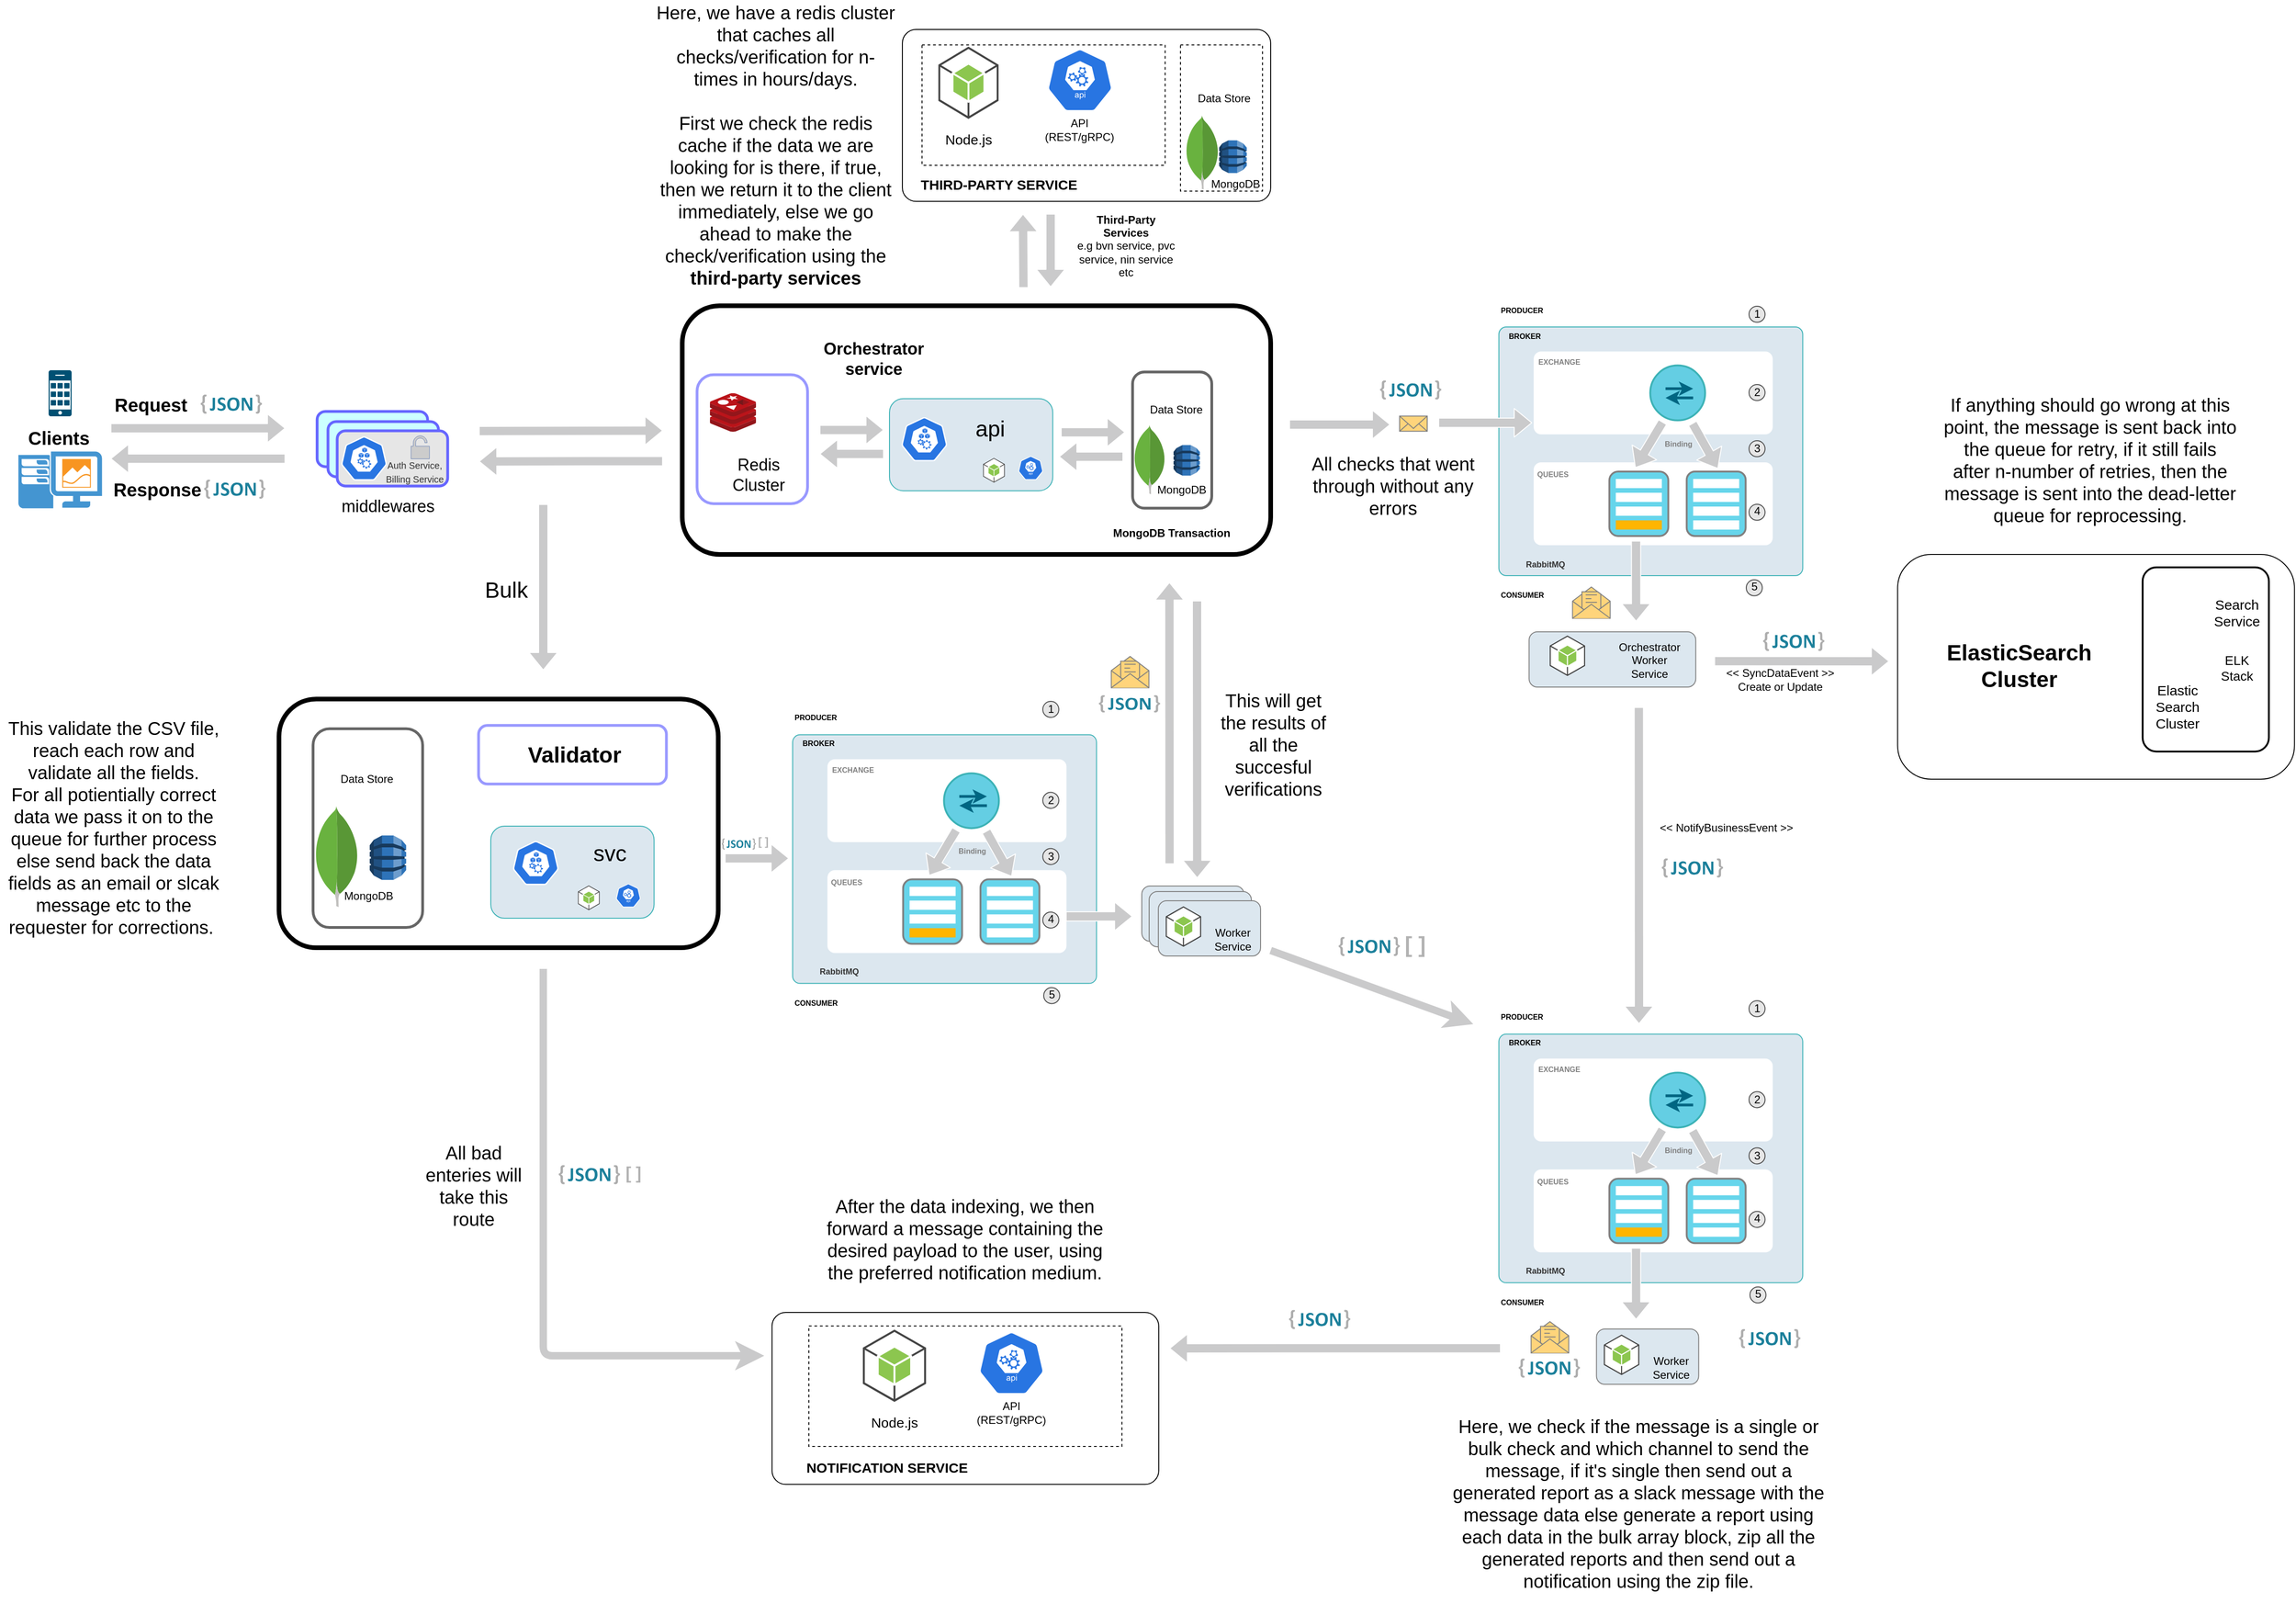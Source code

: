 <mxfile>
    <diagram id="Jw-fL3lY5UjVhEPAVzbY" name="Page-1">
        <mxGraphModel dx="2141" dy="-2046" grid="1" gridSize="10" guides="1" tooltips="1" connect="1" arrows="1" fold="1" page="1" pageScale="1" pageWidth="827" pageHeight="1169" math="0" shadow="0">
            <root>
                <mxCell id="0"/>
                <mxCell id="1" parent="0"/>
                <mxCell id="176" value="" style="rounded=1;whiteSpace=wrap;html=1;strokeColor=#000000;strokeWidth=5;fillColor=none;" vertex="1" parent="1">
                    <mxGeometry x="-179.06" y="3080" width="639.06" height="270" as="geometry"/>
                </mxCell>
                <mxCell id="180" value="" style="rounded=1;whiteSpace=wrap;html=1;fillColor=none;" vertex="1" parent="1">
                    <mxGeometry x="1140.84" y="3350" width="431" height="244" as="geometry"/>
                </mxCell>
                <mxCell id="197" value="" style="rounded=1;whiteSpace=wrap;html=1;fillColor=none;strokeWidth=3;strokeColor=#9999FF;" vertex="1" parent="1">
                    <mxGeometry x="-163" y="3154.83" width="120" height="140" as="geometry"/>
                </mxCell>
                <mxCell id="4" value="" style="rounded=1;whiteSpace=wrap;html=1;strokeColor=#3CB2B6;fillColor=#DCE7EF;" vertex="1" parent="1">
                    <mxGeometry x="46" y="3180.83" width="177.31" height="100" as="geometry"/>
                </mxCell>
                <mxCell id="5" value="" style="whiteSpace=wrap;html=1;strokeColor=#3CB2B6;fillColor=#dce7ef;rotation=0;rounded=1;arcSize=3;" vertex="1" parent="1">
                    <mxGeometry x="707.8" y="3103" width="330" height="270" as="geometry"/>
                </mxCell>
                <mxCell id="6" value="" style="rounded=1;whiteSpace=wrap;html=1;fillColor=#FFFFFF;strokeColor=none;arcSize=9;" vertex="1" parent="1">
                    <mxGeometry x="745.6" y="3129.59" width="259.6" height="90" as="geometry"/>
                </mxCell>
                <mxCell id="7" value="" style="ellipse;whiteSpace=wrap;html=1;aspect=fixed;fillColor=#64cee3;strokeColor=#3CB2B6;strokeWidth=2;" vertex="1" parent="1">
                    <mxGeometry x="872.2" y="3144.8" width="59.59" height="59.59" as="geometry"/>
                </mxCell>
                <mxCell id="8" value="" style="rounded=1;whiteSpace=wrap;html=1;fillColor=#FFFFFF;strokeColor=none;arcSize=9;" vertex="1" parent="1">
                    <mxGeometry x="745.6" y="3250" width="259.6" height="90" as="geometry"/>
                </mxCell>
                <mxCell id="9" value="" style="shape=flexArrow;endArrow=classic;html=1;strokeColor=#FFFFFF;fillColor=#cacacb;" edge="1" parent="1">
                    <mxGeometry width="50" height="50" relative="1" as="geometry">
                        <mxPoint x="642" y="3207" as="sourcePoint"/>
                        <mxPoint x="744" y="3207" as="targetPoint"/>
                    </mxGeometry>
                </mxCell>
                <mxCell id="10" value="" style="endArrow=classic;html=1;strokeWidth=3;strokeColor=#006682;" edge="1" parent="1">
                    <mxGeometry width="50" height="50" relative="1" as="geometry">
                        <mxPoint x="918.8" y="3180" as="sourcePoint"/>
                        <mxPoint x="888.8" y="3180" as="targetPoint"/>
                    </mxGeometry>
                </mxCell>
                <mxCell id="11" value="" style="endArrow=classic;html=1;strokeWidth=3;strokeColor=#006682;" edge="1" parent="1">
                    <mxGeometry width="50" height="50" relative="1" as="geometry">
                        <mxPoint x="888.8" y="3170" as="sourcePoint"/>
                        <mxPoint x="918.8" y="3170" as="targetPoint"/>
                    </mxGeometry>
                </mxCell>
                <mxCell id="12" value="" style="rounded=1;whiteSpace=wrap;html=1;strokeWidth=2;arcSize=15;strokeColor=#808080;fillColor=#66d5eb;" vertex="1" parent="1">
                    <mxGeometry x="827.8" y="3260" width="64" height="70" as="geometry"/>
                </mxCell>
                <mxCell id="13" value="" style="rounded=0;whiteSpace=wrap;html=1;strokeWidth=2;fillColor=#FFFFFF;strokeColor=none;" vertex="1" parent="1">
                    <mxGeometry x="834.8" y="3268" width="50" height="10" as="geometry"/>
                </mxCell>
                <mxCell id="14" value="" style="rounded=0;whiteSpace=wrap;html=1;strokeWidth=2;fillColor=#FFFFFF;strokeColor=none;" vertex="1" parent="1">
                    <mxGeometry x="834.8" y="3283" width="50" height="10" as="geometry"/>
                </mxCell>
                <mxCell id="15" value="" style="rounded=0;whiteSpace=wrap;html=1;strokeWidth=2;fillColor=#FFFFFF;strokeColor=none;" vertex="1" parent="1">
                    <mxGeometry x="834.8" y="3298" width="50" height="10" as="geometry"/>
                </mxCell>
                <mxCell id="16" value="" style="rounded=0;whiteSpace=wrap;html=1;strokeWidth=2;strokeColor=none;fillColor=#FFB500;" vertex="1" parent="1">
                    <mxGeometry x="834.8" y="3313" width="50" height="10" as="geometry"/>
                </mxCell>
                <mxCell id="17" value="" style="rounded=1;whiteSpace=wrap;html=1;strokeWidth=2;arcSize=14;strokeColor=#808080;fillColor=#66d5eb;" vertex="1" parent="1">
                    <mxGeometry x="911.8" y="3260" width="64" height="70" as="geometry"/>
                </mxCell>
                <mxCell id="18" value="" style="rounded=0;whiteSpace=wrap;html=1;strokeWidth=2;fillColor=#FFFFFF;strokeColor=none;" vertex="1" parent="1">
                    <mxGeometry x="918.8" y="3268" width="50" height="10" as="geometry"/>
                </mxCell>
                <mxCell id="19" value="" style="rounded=0;whiteSpace=wrap;html=1;strokeWidth=2;fillColor=#FFFFFF;strokeColor=none;" vertex="1" parent="1">
                    <mxGeometry x="918.8" y="3283" width="50" height="10" as="geometry"/>
                </mxCell>
                <mxCell id="20" value="" style="rounded=0;whiteSpace=wrap;html=1;strokeWidth=2;fillColor=#FFFFFF;strokeColor=none;" vertex="1" parent="1">
                    <mxGeometry x="918.8" y="3298" width="50" height="10" as="geometry"/>
                </mxCell>
                <mxCell id="21" value="" style="rounded=0;whiteSpace=wrap;html=1;strokeWidth=2;fillColor=#FFFFFF;strokeColor=none;" vertex="1" parent="1">
                    <mxGeometry x="918.8" y="3313" width="50" height="10" as="geometry"/>
                </mxCell>
                <mxCell id="22" value="" style="shape=flexArrow;endArrow=classic;html=1;strokeColor=#FFFFFF;fillColor=#cacacb;" edge="1" parent="1">
                    <mxGeometry width="50" height="50" relative="1" as="geometry">
                        <mxPoint x="856.8" y="3335" as="sourcePoint"/>
                        <mxPoint x="856.84" y="3423" as="targetPoint"/>
                    </mxGeometry>
                </mxCell>
                <mxCell id="23" value="" style="shape=flexArrow;endArrow=classic;html=1;strokeColor=#FFFFFF;fillColor=#cacacb;" edge="1" parent="1">
                    <mxGeometry width="50" height="50" relative="1" as="geometry">
                        <mxPoint x="885.8" y="3206" as="sourcePoint"/>
                        <mxPoint x="855.8" y="3256" as="targetPoint"/>
                    </mxGeometry>
                </mxCell>
                <mxCell id="24" value="" style="shape=flexArrow;endArrow=classic;html=1;strokeColor=#FFFFFF;fillColor=#cacacb;exitX=0.683;exitY=0.831;exitDx=0;exitDy=0;exitPerimeter=0;" edge="1" parent="1">
                    <mxGeometry width="50" height="50" relative="1" as="geometry">
                        <mxPoint x="917.907" y="3207.38" as="sourcePoint"/>
                        <mxPoint x="945.8" y="3257.0" as="targetPoint"/>
                    </mxGeometry>
                </mxCell>
                <mxCell id="25" value="&lt;h6&gt;&lt;font color=&quot;#808080&quot;&gt;EXCHANGE&lt;/font&gt;&lt;/h6&gt;" style="text;html=1;strokeColor=none;fillColor=none;align=center;verticalAlign=middle;whiteSpace=wrap;rounded=0;opacity=50;" vertex="1" parent="1">
                    <mxGeometry x="743.8" y="3136" width="59" height="10" as="geometry"/>
                </mxCell>
                <mxCell id="26" value="&lt;h6&gt;&lt;font color=&quot;#808080&quot;&gt;QUEUES&lt;/font&gt;&lt;/h6&gt;" style="text;html=1;strokeColor=none;fillColor=none;align=center;verticalAlign=middle;whiteSpace=wrap;rounded=0;opacity=50;" vertex="1" parent="1">
                    <mxGeometry x="744.8" y="3258" width="43" height="10" as="geometry"/>
                </mxCell>
                <mxCell id="27" value="&lt;h6&gt;&lt;font color=&quot;#808080&quot;&gt;Binding&lt;/font&gt;&lt;/h6&gt;" style="text;html=1;strokeColor=none;fillColor=none;align=center;verticalAlign=middle;whiteSpace=wrap;rounded=0;opacity=50;" vertex="1" parent="1">
                    <mxGeometry x="882.8" y="3219.59" width="40" height="20" as="geometry"/>
                </mxCell>
                <mxCell id="28" value="" style="html=1;dashed=0;whitespace=wrap;fillColor=#2875E2;strokeColor=#ffffff;points=[[0.005,0.63,0],[0.1,0.2,0],[0.9,0.2,0],[0.5,0,0],[0.995,0.63,0],[0.72,0.99,0],[0.5,1,0],[0.28,0.99,0]];shape=mxgraph.kubernetes.icon;prIcon=node" vertex="1" parent="1">
                    <mxGeometry x="58.87" y="3200.83" width="50" height="48" as="geometry"/>
                </mxCell>
                <mxCell id="29" value="" style="html=1;verticalLabelPosition=bottom;align=center;labelBackgroundColor=#ffffff;verticalAlign=top;strokeWidth=1;shadow=0;dashed=0;shape=mxgraph.ios7.icons.mail;rounded=1;fillColor=#FFD47B;strokeColor=#808080;" vertex="1" parent="1">
                    <mxGeometry x="600" y="3199.75" width="30" height="16.5" as="geometry"/>
                </mxCell>
                <mxCell id="31" value="" style="group" vertex="1" connectable="0" parent="1">
                    <mxGeometry x="717.8" y="3350" width="61.76" height="15" as="geometry"/>
                </mxCell>
                <mxCell id="32" value="" style="shape=image;verticalLabelPosition=bottom;labelBackgroundColor=#ffffff;verticalAlign=top;aspect=fixed;imageAspect=0;image=https://cdn.iconscout.com/icon/free/png-256/rabbitmq-282296.png;" vertex="1" parent="31">
                    <mxGeometry x="5.606" y="3" width="12.91" height="12.91" as="geometry"/>
                </mxCell>
                <mxCell id="33" value="&lt;font color=&quot;#333333&quot; style=&quot;font-size: 9px&quot;&gt;&lt;b&gt;RabbitMQ&lt;/b&gt;&lt;/font&gt;" style="text;html=1;strokeColor=none;fillColor=none;align=center;verticalAlign=middle;whiteSpace=wrap;rounded=0;" vertex="1" parent="31">
                    <mxGeometry x="18.728" y="2.36" width="43.032" height="14.29" as="geometry"/>
                </mxCell>
                <mxCell id="34" value="&lt;h6&gt;BROKER&lt;/h6&gt;" style="text;html=1;strokeColor=none;fillColor=none;align=center;verticalAlign=middle;whiteSpace=wrap;rounded=0;opacity=50;" vertex="1" parent="1">
                    <mxGeometry x="715.8" y="3107.59" width="40" height="10" as="geometry"/>
                </mxCell>
                <mxCell id="35" value="&lt;div style=&quot;text-align: center&quot;&gt;&lt;span style=&quot;font-size: 8.04px&quot;&gt;&lt;font face=&quot;helvetica&quot;&gt;&lt;b&gt;PRODUCER&lt;/b&gt;&lt;/font&gt;&lt;/span&gt;&lt;/div&gt;" style="text;whiteSpace=wrap;html=1;" vertex="1" parent="1">
                    <mxGeometry x="707.8" y="3070" width="69" height="20" as="geometry"/>
                </mxCell>
                <mxCell id="36" value="&lt;div style=&quot;text-align: center&quot;&gt;&lt;span style=&quot;font-size: 8.04px&quot;&gt;&lt;font face=&quot;helvetica&quot;&gt;&lt;b&gt;CONSUMER&lt;/b&gt;&lt;/font&gt;&lt;/span&gt;&lt;/div&gt;" style="text;whiteSpace=wrap;html=1;" vertex="1" parent="1">
                    <mxGeometry x="707.8" y="3379" width="69" height="20" as="geometry"/>
                </mxCell>
                <mxCell id="37" value="" style="group" vertex="1" connectable="0" parent="1">
                    <mxGeometry x="970.8" y="3076" width="34.76" height="26.41" as="geometry"/>
                </mxCell>
                <mxCell id="38" value="" style="ellipse;whiteSpace=wrap;html=1;aspect=fixed;rounded=1;strokeWidth=1;fillColor=#E6E6E6;strokeColor=#4D4D4D;" vertex="1" parent="37">
                    <mxGeometry x="8.667" y="4.493" width="17.418" height="17.418" as="geometry"/>
                </mxCell>
                <mxCell id="39" value="1" style="text;html=1;strokeColor=none;fillColor=none;align=center;verticalAlign=middle;whiteSpace=wrap;rounded=0;" vertex="1" parent="37">
                    <mxGeometry width="34.76" height="26.41" as="geometry"/>
                </mxCell>
                <mxCell id="40" value="" style="group" vertex="1" connectable="0" parent="1">
                    <mxGeometry x="970.8" y="3161" width="34.76" height="26.41" as="geometry"/>
                </mxCell>
                <mxCell id="41" value="" style="ellipse;whiteSpace=wrap;html=1;aspect=fixed;rounded=1;strokeWidth=1;fillColor=#E6E6E6;strokeColor=#4D4D4D;" vertex="1" parent="40">
                    <mxGeometry x="8.667" y="4.493" width="17.418" height="17.418" as="geometry"/>
                </mxCell>
                <mxCell id="42" value="2" style="text;html=1;strokeColor=none;fillColor=none;align=center;verticalAlign=middle;whiteSpace=wrap;rounded=0;" vertex="1" parent="40">
                    <mxGeometry width="34.76" height="26.41" as="geometry"/>
                </mxCell>
                <mxCell id="43" value="" style="group" vertex="1" connectable="0" parent="1">
                    <mxGeometry x="970.8" y="3222" width="34.76" height="26.41" as="geometry"/>
                </mxCell>
                <mxCell id="44" value="" style="ellipse;whiteSpace=wrap;html=1;aspect=fixed;rounded=1;strokeWidth=1;fillColor=#E6E6E6;strokeColor=#4D4D4D;" vertex="1" parent="43">
                    <mxGeometry x="8.667" y="4.493" width="17.418" height="17.418" as="geometry"/>
                </mxCell>
                <mxCell id="45" value="3" style="text;html=1;strokeColor=none;fillColor=none;align=center;verticalAlign=middle;whiteSpace=wrap;rounded=0;" vertex="1" parent="43">
                    <mxGeometry width="34.76" height="26.41" as="geometry"/>
                </mxCell>
                <mxCell id="46" value="" style="group" vertex="1" connectable="0" parent="1">
                    <mxGeometry x="970.8" y="3291" width="34.76" height="26.41" as="geometry"/>
                </mxCell>
                <mxCell id="47" value="" style="ellipse;whiteSpace=wrap;html=1;aspect=fixed;rounded=1;strokeWidth=1;fillColor=#E6E6E6;strokeColor=#4D4D4D;" vertex="1" parent="46">
                    <mxGeometry x="8.667" y="4.493" width="17.418" height="17.418" as="geometry"/>
                </mxCell>
                <mxCell id="48" value="4" style="text;html=1;strokeColor=none;fillColor=none;align=center;verticalAlign=middle;whiteSpace=wrap;rounded=0;" vertex="1" parent="46">
                    <mxGeometry y="-1" width="34.76" height="26.41" as="geometry"/>
                </mxCell>
                <mxCell id="49" value="" style="group" vertex="1" connectable="0" parent="1">
                    <mxGeometry x="967.8" y="3373" width="34.76" height="26.41" as="geometry"/>
                </mxCell>
                <mxCell id="50" value="" style="ellipse;whiteSpace=wrap;html=1;aspect=fixed;rounded=1;strokeWidth=1;fillColor=#E6E6E6;strokeColor=#4D4D4D;" vertex="1" parent="49">
                    <mxGeometry x="8.667" y="4.493" width="17.418" height="17.418" as="geometry"/>
                </mxCell>
                <mxCell id="51" value="5" style="text;html=1;strokeColor=none;fillColor=none;align=center;verticalAlign=middle;whiteSpace=wrap;rounded=0;" vertex="1" parent="49">
                    <mxGeometry y="-1" width="34.76" height="26.41" as="geometry"/>
                </mxCell>
                <mxCell id="65" value="" style="whiteSpace=wrap;html=1;strokeColor=#3CB2B6;fillColor=#dce7ef;rotation=0;rounded=1;arcSize=3;" vertex="1" parent="1">
                    <mxGeometry x="707.8" y="3870.8" width="330" height="270" as="geometry"/>
                </mxCell>
                <mxCell id="66" value="" style="rounded=1;whiteSpace=wrap;html=1;fillColor=#FFFFFF;strokeColor=none;arcSize=9;" vertex="1" parent="1">
                    <mxGeometry x="745.6" y="3897.39" width="259.6" height="90" as="geometry"/>
                </mxCell>
                <mxCell id="67" value="" style="ellipse;whiteSpace=wrap;html=1;aspect=fixed;fillColor=#64cee3;strokeColor=#3CB2B6;strokeWidth=2;" vertex="1" parent="1">
                    <mxGeometry x="872.2" y="3912.6" width="59.59" height="59.59" as="geometry"/>
                </mxCell>
                <mxCell id="68" value="" style="rounded=1;whiteSpace=wrap;html=1;fillColor=#FFFFFF;strokeColor=none;arcSize=9;" vertex="1" parent="1">
                    <mxGeometry x="745.6" y="4017.8" width="259.6" height="90" as="geometry"/>
                </mxCell>
                <mxCell id="69" value="" style="shape=flexArrow;endArrow=classic;html=1;strokeColor=#FFFFFF;fillColor=#cacacb;exitX=1.005;exitY=0.266;exitDx=0;exitDy=0;exitPerimeter=0;" edge="1" parent="1">
                    <mxGeometry width="50" height="50" relative="1" as="geometry">
                        <mxPoint x="859.835" y="3515.574" as="sourcePoint"/>
                        <mxPoint x="860" y="3860" as="targetPoint"/>
                    </mxGeometry>
                </mxCell>
                <mxCell id="70" value="" style="endArrow=classic;html=1;strokeWidth=3;strokeColor=#006682;" edge="1" parent="1">
                    <mxGeometry width="50" height="50" relative="1" as="geometry">
                        <mxPoint x="918.8" y="3947.8" as="sourcePoint"/>
                        <mxPoint x="888.8" y="3947.8" as="targetPoint"/>
                    </mxGeometry>
                </mxCell>
                <mxCell id="71" value="" style="endArrow=classic;html=1;strokeWidth=3;strokeColor=#006682;" edge="1" parent="1">
                    <mxGeometry width="50" height="50" relative="1" as="geometry">
                        <mxPoint x="888.8" y="3937.8" as="sourcePoint"/>
                        <mxPoint x="918.8" y="3937.8" as="targetPoint"/>
                    </mxGeometry>
                </mxCell>
                <mxCell id="72" value="" style="rounded=1;whiteSpace=wrap;html=1;strokeWidth=2;arcSize=15;strokeColor=#808080;fillColor=#66d5eb;" vertex="1" parent="1">
                    <mxGeometry x="827.8" y="4027.8" width="64" height="70" as="geometry"/>
                </mxCell>
                <mxCell id="73" value="" style="rounded=0;whiteSpace=wrap;html=1;strokeWidth=2;fillColor=#FFFFFF;strokeColor=none;" vertex="1" parent="1">
                    <mxGeometry x="834.8" y="4035.8" width="50" height="10" as="geometry"/>
                </mxCell>
                <mxCell id="74" value="" style="rounded=0;whiteSpace=wrap;html=1;strokeWidth=2;fillColor=#FFFFFF;strokeColor=none;" vertex="1" parent="1">
                    <mxGeometry x="834.8" y="4050.8" width="50" height="10" as="geometry"/>
                </mxCell>
                <mxCell id="75" value="" style="rounded=0;whiteSpace=wrap;html=1;strokeWidth=2;fillColor=#FFFFFF;strokeColor=none;" vertex="1" parent="1">
                    <mxGeometry x="834.8" y="4065.8" width="50" height="10" as="geometry"/>
                </mxCell>
                <mxCell id="76" value="" style="rounded=0;whiteSpace=wrap;html=1;strokeWidth=2;strokeColor=none;fillColor=#FFB500;" vertex="1" parent="1">
                    <mxGeometry x="834.8" y="4080.8" width="50" height="10" as="geometry"/>
                </mxCell>
                <mxCell id="77" value="" style="rounded=1;whiteSpace=wrap;html=1;strokeWidth=2;arcSize=14;strokeColor=#808080;fillColor=#66d5eb;" vertex="1" parent="1">
                    <mxGeometry x="911.8" y="4027.8" width="64" height="70" as="geometry"/>
                </mxCell>
                <mxCell id="78" value="" style="rounded=0;whiteSpace=wrap;html=1;strokeWidth=2;fillColor=#FFFFFF;strokeColor=none;" vertex="1" parent="1">
                    <mxGeometry x="918.8" y="4035.8" width="50" height="10" as="geometry"/>
                </mxCell>
                <mxCell id="79" value="" style="rounded=0;whiteSpace=wrap;html=1;strokeWidth=2;fillColor=#FFFFFF;strokeColor=none;" vertex="1" parent="1">
                    <mxGeometry x="918.8" y="4050.8" width="50" height="10" as="geometry"/>
                </mxCell>
                <mxCell id="80" value="" style="rounded=0;whiteSpace=wrap;html=1;strokeWidth=2;fillColor=#FFFFFF;strokeColor=none;" vertex="1" parent="1">
                    <mxGeometry x="918.8" y="4065.8" width="50" height="10" as="geometry"/>
                </mxCell>
                <mxCell id="81" value="" style="rounded=0;whiteSpace=wrap;html=1;strokeWidth=2;fillColor=#FFFFFF;strokeColor=none;" vertex="1" parent="1">
                    <mxGeometry x="918.8" y="4080.8" width="50" height="10" as="geometry"/>
                </mxCell>
                <mxCell id="82" value="" style="shape=flexArrow;endArrow=classic;html=1;strokeColor=#FFFFFF;fillColor=#cacacb;" edge="1" parent="1">
                    <mxGeometry width="50" height="50" relative="1" as="geometry">
                        <mxPoint x="856.8" y="4102.8" as="sourcePoint"/>
                        <mxPoint x="856.84" y="4181" as="targetPoint"/>
                    </mxGeometry>
                </mxCell>
                <mxCell id="83" value="" style="shape=flexArrow;endArrow=classic;html=1;strokeColor=#FFFFFF;fillColor=#cacacb;" edge="1" parent="1">
                    <mxGeometry width="50" height="50" relative="1" as="geometry">
                        <mxPoint x="885.8" y="3973.8" as="sourcePoint"/>
                        <mxPoint x="855.8" y="4023.8" as="targetPoint"/>
                    </mxGeometry>
                </mxCell>
                <mxCell id="84" value="" style="shape=flexArrow;endArrow=classic;html=1;strokeColor=#FFFFFF;fillColor=#cacacb;exitX=0.683;exitY=0.831;exitDx=0;exitDy=0;exitPerimeter=0;" edge="1" parent="1">
                    <mxGeometry width="50" height="50" relative="1" as="geometry">
                        <mxPoint x="917.907" y="3975.18" as="sourcePoint"/>
                        <mxPoint x="945.8" y="4024.8" as="targetPoint"/>
                    </mxGeometry>
                </mxCell>
                <mxCell id="85" value="&lt;h6&gt;&lt;font color=&quot;#808080&quot;&gt;EXCHANGE&lt;/font&gt;&lt;/h6&gt;" style="text;html=1;strokeColor=none;fillColor=none;align=center;verticalAlign=middle;whiteSpace=wrap;rounded=0;opacity=50;" vertex="1" parent="1">
                    <mxGeometry x="743.8" y="3903.8" width="59" height="10" as="geometry"/>
                </mxCell>
                <mxCell id="86" value="&lt;h6&gt;&lt;font color=&quot;#808080&quot;&gt;QUEUES&lt;/font&gt;&lt;/h6&gt;" style="text;html=1;strokeColor=none;fillColor=none;align=center;verticalAlign=middle;whiteSpace=wrap;rounded=0;opacity=50;" vertex="1" parent="1">
                    <mxGeometry x="744.8" y="4025.8" width="43" height="10" as="geometry"/>
                </mxCell>
                <mxCell id="87" value="&lt;h6&gt;&lt;font color=&quot;#808080&quot;&gt;Binding&lt;/font&gt;&lt;/h6&gt;" style="text;html=1;strokeColor=none;fillColor=none;align=center;verticalAlign=middle;whiteSpace=wrap;rounded=0;opacity=50;" vertex="1" parent="1">
                    <mxGeometry x="882.8" y="3987.39" width="40" height="20" as="geometry"/>
                </mxCell>
                <mxCell id="89" value="" style="html=1;verticalLabelPosition=bottom;align=center;labelBackgroundColor=#ffffff;verticalAlign=top;strokeWidth=1;shadow=0;dashed=0;shape=mxgraph.ios7.icons.envelope_(message);rounded=1;fillColor=#FFD47B;strokeColor=#808080;" vertex="1" parent="1">
                    <mxGeometry x="787.8" y="3385.39" width="40.88" height="34" as="geometry"/>
                </mxCell>
                <mxCell id="90" value="" style="group" vertex="1" connectable="0" parent="1">
                    <mxGeometry x="717.8" y="4117.8" width="61.76" height="15" as="geometry"/>
                </mxCell>
                <mxCell id="91" value="" style="shape=image;verticalLabelPosition=bottom;labelBackgroundColor=#ffffff;verticalAlign=top;aspect=fixed;imageAspect=0;image=https://cdn.iconscout.com/icon/free/png-256/rabbitmq-282296.png;" vertex="1" parent="90">
                    <mxGeometry x="5.606" y="3" width="12.91" height="12.91" as="geometry"/>
                </mxCell>
                <mxCell id="92" value="&lt;font color=&quot;#333333&quot; style=&quot;font-size: 9px&quot;&gt;&lt;b&gt;RabbitMQ&lt;/b&gt;&lt;/font&gt;" style="text;html=1;strokeColor=none;fillColor=none;align=center;verticalAlign=middle;whiteSpace=wrap;rounded=0;" vertex="1" parent="90">
                    <mxGeometry x="18.728" y="2.36" width="43.032" height="14.29" as="geometry"/>
                </mxCell>
                <mxCell id="93" value="&lt;h6&gt;BROKER&lt;/h6&gt;" style="text;html=1;strokeColor=none;fillColor=none;align=center;verticalAlign=middle;whiteSpace=wrap;rounded=0;opacity=50;" vertex="1" parent="1">
                    <mxGeometry x="715.8" y="3875.39" width="40" height="10" as="geometry"/>
                </mxCell>
                <mxCell id="94" value="&lt;div style=&quot;text-align: center&quot;&gt;&lt;span style=&quot;font-size: 8.04px&quot;&gt;&lt;font face=&quot;helvetica&quot;&gt;&lt;b&gt;PRODUCER&lt;/b&gt;&lt;/font&gt;&lt;/span&gt;&lt;/div&gt;" style="text;whiteSpace=wrap;html=1;" vertex="1" parent="1">
                    <mxGeometry x="707.8" y="3836.8" width="69" height="20" as="geometry"/>
                </mxCell>
                <mxCell id="95" value="&lt;div style=&quot;text-align: center&quot;&gt;&lt;span style=&quot;font-size: 8.04px&quot;&gt;&lt;font face=&quot;helvetica&quot;&gt;&lt;b&gt;CONSUMER&lt;/b&gt;&lt;/font&gt;&lt;/span&gt;&lt;/div&gt;" style="text;whiteSpace=wrap;html=1;" vertex="1" parent="1">
                    <mxGeometry x="707.8" y="4146.8" width="69" height="20" as="geometry"/>
                </mxCell>
                <mxCell id="96" value="" style="group" vertex="1" connectable="0" parent="1">
                    <mxGeometry x="970.8" y="3830" width="34.76" height="26.41" as="geometry"/>
                </mxCell>
                <mxCell id="97" value="" style="ellipse;whiteSpace=wrap;html=1;aspect=fixed;rounded=1;strokeWidth=1;fillColor=#E6E6E6;strokeColor=#4D4D4D;" vertex="1" parent="96">
                    <mxGeometry x="8.667" y="4.493" width="17.418" height="17.418" as="geometry"/>
                </mxCell>
                <mxCell id="98" value="1" style="text;html=1;strokeColor=none;fillColor=none;align=center;verticalAlign=middle;whiteSpace=wrap;rounded=0;" vertex="1" parent="96">
                    <mxGeometry width="34.76" height="26.41" as="geometry"/>
                </mxCell>
                <mxCell id="99" value="" style="group" vertex="1" connectable="0" parent="1">
                    <mxGeometry x="970.8" y="3928.8" width="34.76" height="26.41" as="geometry"/>
                </mxCell>
                <mxCell id="100" value="" style="ellipse;whiteSpace=wrap;html=1;aspect=fixed;rounded=1;strokeWidth=1;fillColor=#E6E6E6;strokeColor=#4D4D4D;" vertex="1" parent="99">
                    <mxGeometry x="8.667" y="4.493" width="17.418" height="17.418" as="geometry"/>
                </mxCell>
                <mxCell id="101" value="2" style="text;html=1;strokeColor=none;fillColor=none;align=center;verticalAlign=middle;whiteSpace=wrap;rounded=0;" vertex="1" parent="99">
                    <mxGeometry width="34.76" height="26.41" as="geometry"/>
                </mxCell>
                <mxCell id="102" value="" style="group" vertex="1" connectable="0" parent="1">
                    <mxGeometry x="970.8" y="3989.8" width="34.76" height="26.41" as="geometry"/>
                </mxCell>
                <mxCell id="103" value="" style="ellipse;whiteSpace=wrap;html=1;aspect=fixed;rounded=1;strokeWidth=1;fillColor=#E6E6E6;strokeColor=#4D4D4D;" vertex="1" parent="102">
                    <mxGeometry x="8.667" y="4.493" width="17.418" height="17.418" as="geometry"/>
                </mxCell>
                <mxCell id="104" value="3" style="text;html=1;strokeColor=none;fillColor=none;align=center;verticalAlign=middle;whiteSpace=wrap;rounded=0;" vertex="1" parent="102">
                    <mxGeometry width="34.76" height="26.41" as="geometry"/>
                </mxCell>
                <mxCell id="105" value="" style="group" vertex="1" connectable="0" parent="1">
                    <mxGeometry x="970.8" y="4058.8" width="34.76" height="26.41" as="geometry"/>
                </mxCell>
                <mxCell id="106" value="" style="ellipse;whiteSpace=wrap;html=1;aspect=fixed;rounded=1;strokeWidth=1;fillColor=#E6E6E6;strokeColor=#4D4D4D;" vertex="1" parent="105">
                    <mxGeometry x="8.667" y="4.493" width="17.418" height="17.418" as="geometry"/>
                </mxCell>
                <mxCell id="107" value="4" style="text;html=1;strokeColor=none;fillColor=none;align=center;verticalAlign=middle;whiteSpace=wrap;rounded=0;" vertex="1" parent="105">
                    <mxGeometry y="-1" width="34.76" height="26.41" as="geometry"/>
                </mxCell>
                <mxCell id="108" value="" style="group" vertex="1" connectable="0" parent="1">
                    <mxGeometry x="971.8" y="4140.8" width="34.76" height="26.41" as="geometry"/>
                </mxCell>
                <mxCell id="109" value="" style="ellipse;whiteSpace=wrap;html=1;aspect=fixed;rounded=1;strokeWidth=1;fillColor=#E6E6E6;strokeColor=#4D4D4D;" vertex="1" parent="108">
                    <mxGeometry x="8.667" y="4.493" width="17.418" height="17.418" as="geometry"/>
                </mxCell>
                <mxCell id="110" value="5" style="text;html=1;strokeColor=none;fillColor=none;align=center;verticalAlign=middle;whiteSpace=wrap;rounded=0;" vertex="1" parent="108">
                    <mxGeometry y="-1" width="34.76" height="26.41" as="geometry"/>
                </mxCell>
                <mxCell id="113" value="" style="group" vertex="1" connectable="0" parent="1">
                    <mxGeometry x="309.997" y="3151.816" width="85.995" height="147.963" as="geometry"/>
                </mxCell>
                <mxCell id="114" value="" style="group;rounded=1;strokeColor=#666;strokeWidth=3;fillColor=none;" vertex="1" connectable="0" parent="113">
                    <mxGeometry width="85.995" height="147.963" as="geometry"/>
                </mxCell>
                <mxCell id="115" value="" style="group" vertex="1" connectable="0" parent="114">
                    <mxGeometry x="1.168" y="30.75" width="84.827" height="104.444" as="geometry"/>
                </mxCell>
                <mxCell id="116" value="" style="outlineConnect=0;dashed=0;verticalLabelPosition=bottom;verticalAlign=top;align=center;html=1;shape=mxgraph.aws3.dynamo_db;fillColor=#2E73B8;gradientColor=none;rounded=0;" vertex="1" parent="115">
                    <mxGeometry x="43.323" y="48.741" width="28.583" height="33.074" as="geometry"/>
                </mxCell>
                <mxCell id="117" value="" style="dashed=0;outlineConnect=0;html=1;align=center;labelPosition=center;verticalLabelPosition=bottom;verticalAlign=top;shape=mxgraph.weblogos.mongodb;rounded=0;fillColor=none;" vertex="1" parent="115">
                    <mxGeometry y="26.981" width="34.862" height="75.026" as="geometry"/>
                </mxCell>
                <mxCell id="118" value="MongoDB" style="text;html=1;align=center;verticalAlign=middle;resizable=0;points=[];autosize=1;" vertex="1" parent="115">
                    <mxGeometry x="16.596" y="87.037" width="70" height="20" as="geometry"/>
                </mxCell>
                <mxCell id="119" value="Data Store" style="text;html=1;align=center;verticalAlign=middle;resizable=0;points=[];autosize=1;" vertex="1" parent="115">
                    <mxGeometry x="10.941" width="70" height="20" as="geometry"/>
                </mxCell>
                <mxCell id="121" value="" style="rounded=1;whiteSpace=wrap;html=1;shadow=0;glass=0;comic=0;strokeWidth=2;fillColor=none;arcSize=11;" vertex="1" parent="1">
                    <mxGeometry x="1406.94" y="3364" width="137.11" height="200" as="geometry"/>
                </mxCell>
                <mxCell id="122" value="&lt;span style=&quot;font-size: 15px&quot;&gt;Elastic&lt;br&gt;Search&lt;br&gt;Cluster&lt;br&gt;&lt;/span&gt;" style="text;html=1;strokeColor=none;fillColor=none;align=center;verticalAlign=middle;whiteSpace=wrap;rounded=0;shadow=0;glass=0;comic=0;" vertex="1" parent="1">
                    <mxGeometry x="1405.3" y="3477" width="79.5" height="76.77" as="geometry"/>
                </mxCell>
                <mxCell id="123" value="&lt;font style=&quot;font-size: 15px&quot;&gt;Search Service&lt;/font&gt;" style="text;html=1;strokeColor=none;fillColor=none;align=center;verticalAlign=middle;whiteSpace=wrap;rounded=0;shadow=0;glass=0;comic=0;" vertex="1" parent="1">
                    <mxGeometry x="1482.15" y="3365.8" width="54.75" height="95" as="geometry"/>
                </mxCell>
                <mxCell id="124" value="&lt;font style=&quot;font-size: 14px&quot;&gt;ELK&lt;br&gt;Stack&lt;/font&gt;" style="text;html=1;strokeColor=none;fillColor=none;align=center;verticalAlign=middle;whiteSpace=wrap;rounded=0;shadow=0;glass=0;comic=0;" vertex="1" parent="1">
                    <mxGeometry x="1473.02" y="3441" width="73" height="64" as="geometry"/>
                </mxCell>
                <mxCell id="125" value="" style="shape=image;verticalLabelPosition=bottom;labelBackgroundColor=#ffffff;verticalAlign=top;aspect=fixed;imageAspect=0;image=https://www.elastic.co/static-res/images/elastic-logo-200.png;" vertex="1" parent="1">
                    <mxGeometry x="1413.43" y="3403" width="67.25" height="67.25" as="geometry"/>
                </mxCell>
                <mxCell id="127" value="" style="shape=flexArrow;endArrow=classic;html=1;strokeColor=#FFFFFF;fillColor=#cacacb;" edge="1" parent="1">
                    <mxGeometry width="50" height="50" relative="1" as="geometry">
                        <mxPoint x="941.64" y="3465.76" as="sourcePoint"/>
                        <mxPoint x="1131.84" y="3466" as="targetPoint"/>
                    </mxGeometry>
                </mxCell>
                <mxCell id="141" value="" style="shape=flexArrow;endArrow=classic;html=1;strokeColor=#FFFFFF;fillColor=#cacacb;" edge="1" parent="1">
                    <mxGeometry width="50" height="50" relative="1" as="geometry">
                        <mxPoint x="-800" y="3213" as="sourcePoint"/>
                        <mxPoint x="-610" y="3213" as="targetPoint"/>
                    </mxGeometry>
                </mxCell>
                <mxCell id="142" value="" style="shape=flexArrow;endArrow=classic;html=1;strokeColor=#FFFFFF;fillColor=#cacacb;" edge="1" parent="1">
                    <mxGeometry width="50" height="50" relative="1" as="geometry">
                        <mxPoint x="-610" y="3246" as="sourcePoint"/>
                        <mxPoint x="-800" y="3246" as="targetPoint"/>
                    </mxGeometry>
                </mxCell>
                <mxCell id="143" value="" style="group" vertex="1" connectable="0" parent="1">
                    <mxGeometry x="-900" y="3150" width="90.8" height="149.9" as="geometry"/>
                </mxCell>
                <mxCell id="144" value="" style="shadow=0;dashed=0;html=1;strokeColor=none;fillColor=#4495D1;labelPosition=center;verticalLabelPosition=bottom;verticalAlign=top;align=center;outlineConnect=0;shape=mxgraph.veeam.one_client;rounded=0;" vertex="1" parent="143">
                    <mxGeometry y="88.3" width="90.8" height="61.6" as="geometry"/>
                </mxCell>
                <mxCell id="145" value="" style="points=[[0.015,0.015,0],[0.985,0.015,0],[0.985,0.985,0],[0.015,0.985,0],[0.25,0,0],[0.5,0,0],[0.75,0,0],[1,0.25,0],[1,0.5,0],[1,0.75,0],[0.75,1,0],[0.5,1,0],[0.25,1,0],[0,0.75,0],[0,0.5,0],[0,0.25,0]];verticalLabelPosition=bottom;html=1;verticalAlign=top;aspect=fixed;align=center;pointerEvents=1;shape=mxgraph.cisco19.cell_phone;fillColor=#005073;strokeColor=none;rounded=0;" vertex="1" parent="143">
                    <mxGeometry x="32.8" width="25" height="50" as="geometry"/>
                </mxCell>
                <mxCell id="146" value="&lt;font size=&quot;1&quot;&gt;&lt;b style=&quot;font-size: 20px&quot;&gt;Clients&lt;/b&gt;&lt;/font&gt;" style="text;html=1;strokeColor=none;fillColor=none;align=center;verticalAlign=middle;whiteSpace=wrap;rounded=0;" vertex="1" parent="143">
                    <mxGeometry x="9.4" y="48.3" width="70" height="48.7" as="geometry"/>
                </mxCell>
                <mxCell id="148" value="" style="shape=flexArrow;endArrow=classic;html=1;strokeColor=#FFFFFF;fillColor=#cacacb;" edge="1" parent="1">
                    <mxGeometry width="50" height="50" relative="1" as="geometry">
                        <mxPoint x="480" y="3209" as="sourcePoint"/>
                        <mxPoint x="590" y="3209" as="targetPoint"/>
                    </mxGeometry>
                </mxCell>
                <mxCell id="149" value="" style="group;rounded=1;arcSize=8;strokeColor=#000000;" vertex="1" connectable="0" parent="1">
                    <mxGeometry x="-81.57" y="4173" width="420" height="186.67" as="geometry"/>
                </mxCell>
                <mxCell id="150" value="" style="outlineConnect=0;dashed=0;verticalLabelPosition=bottom;verticalAlign=top;align=center;html=1;shape=mxgraph.aws3.android;fillColor=#8CC64F;gradientColor=none;rounded=0;" vertex="1" parent="149">
                    <mxGeometry x="98.667" y="18.667" width="68.6" height="78.401" as="geometry"/>
                </mxCell>
                <mxCell id="151" value="&lt;font style=&quot;font-size: 15px&quot;&gt;Node.js&lt;br&gt;&lt;/font&gt;" style="text;html=1;strokeColor=none;fillColor=none;align=center;verticalAlign=middle;whiteSpace=wrap;rounded=0;" vertex="1" parent="149">
                    <mxGeometry x="114.3" y="109.202" width="37.333" height="18.667" as="geometry"/>
                </mxCell>
                <mxCell id="152" value="" style="html=1;dashed=0;whitespace=wrap;fillColor=#2875E2;strokeColor=#ffffff;points=[[0.005,0.63,0],[0.1,0.2,0],[0.9,0.2,0],[0.5,0,0],[0.995,0.63,0],[0.72,0.99,0],[0.5,1,0],[0.28,0.99,0]];shape=mxgraph.kubernetes.icon;prIcon=api;rounded=0;" vertex="1" parent="149">
                    <mxGeometry x="218.133" y="20.534" width="84" height="69.068" as="geometry"/>
                </mxCell>
                <mxCell id="153" value="" style="rounded=0;whiteSpace=wrap;html=1;fillColor=none;dashed=1;" vertex="1" parent="149">
                    <mxGeometry x="40" y="14.8" width="340" height="130.67" as="geometry"/>
                </mxCell>
                <mxCell id="154" value="API&lt;br&gt;(REST/gRPC)" style="text;html=1;strokeColor=none;fillColor=none;align=center;verticalAlign=middle;whiteSpace=wrap;rounded=0;" vertex="1" parent="149">
                    <mxGeometry x="220.7" y="97.068" width="78.867" height="24.267" as="geometry"/>
                </mxCell>
                <mxCell id="155" value="&lt;span style=&quot;font-size: 15px&quot;&gt;&lt;b&gt;NOTIFICATION SERVICE&lt;/b&gt;&lt;/span&gt;" style="text;html=1;strokeColor=none;fillColor=none;align=center;verticalAlign=middle;whiteSpace=wrap;rounded=0;" vertex="1" parent="149">
                    <mxGeometry x="31.83" y="158.67" width="187.17" height="18.67" as="geometry"/>
                </mxCell>
                <mxCell id="158" value="" style="dashed=0;outlineConnect=0;html=1;align=center;labelPosition=center;verticalLabelPosition=bottom;verticalAlign=top;shape=mxgraph.weblogos.json_2;rounded=1;strokeColor=#000000;strokeWidth=2;fillColor=none;" vertex="1" parent="1">
                    <mxGeometry x="578.8" y="3161.0" width="66.4" height="20.81" as="geometry"/>
                </mxCell>
                <mxCell id="160" value="" style="dashed=0;outlineConnect=0;html=1;align=center;labelPosition=center;verticalLabelPosition=bottom;verticalAlign=top;shape=mxgraph.weblogos.json_2;rounded=1;strokeColor=#000000;strokeWidth=2;fillColor=none;" vertex="1" parent="1">
                    <mxGeometry x="994.84" y="3434.0" width="66.4" height="20.81" as="geometry"/>
                </mxCell>
                <mxCell id="164" value="" style="group" vertex="1" connectable="0" parent="1">
                    <mxGeometry x="810.64" y="3434" width="111" height="60" as="geometry"/>
                </mxCell>
                <mxCell id="165" value="" style="rounded=1;whiteSpace=wrap;html=1;strokeColor=#808080;strokeWidth=1;fillColor=#DCE7EF;" vertex="1" parent="164">
                    <mxGeometry x="-70" width="181" height="60" as="geometry"/>
                </mxCell>
                <mxCell id="167" value="Orchestrator&lt;br&gt;Worker&lt;br&gt;Service" style="text;html=1;strokeColor=none;fillColor=none;align=center;verticalAlign=middle;whiteSpace=wrap;rounded=0;" vertex="1" parent="164">
                    <mxGeometry x="20" y="10" width="80.88" height="42" as="geometry"/>
                </mxCell>
                <mxCell id="174" value="" style="dashed=0;outlineConnect=0;html=1;align=center;labelPosition=center;verticalLabelPosition=bottom;verticalAlign=top;shape=mxgraph.weblogos.json_2;rounded=1;strokeColor=#000000;strokeWidth=2;fillColor=none;" vertex="1" parent="1">
                    <mxGeometry x="-702" y="3176.36" width="66.4" height="20.81" as="geometry"/>
                </mxCell>
                <mxCell id="175" value="&lt;b&gt;&lt;font style=&quot;font-size: 18px&quot;&gt;Orchestrator&lt;br&gt;service&lt;/font&gt;&lt;/b&gt;" style="text;html=1;strokeColor=none;fillColor=none;align=center;verticalAlign=middle;whiteSpace=wrap;rounded=0;" vertex="1" parent="1">
                    <mxGeometry x="-37.58" y="3100.71" width="134.13" height="74.12" as="geometry"/>
                </mxCell>
                <mxCell id="177" value="" style="dashed=0;outlineConnect=0;html=1;align=center;labelPosition=center;verticalLabelPosition=bottom;verticalAlign=top;shape=mxgraph.weblogos.json_2;rounded=1;strokeColor=#000000;strokeWidth=2;fillColor=none;" vertex="1" parent="1">
                    <mxGeometry x="-698.2" y="3268.7" width="66.4" height="20.81" as="geometry"/>
                </mxCell>
                <mxCell id="178" value="&lt;b&gt;&lt;font style=&quot;font-size: 20px&quot;&gt;Request&lt;/font&gt;&lt;/b&gt;" style="text;html=1;strokeColor=none;fillColor=none;align=center;verticalAlign=middle;whiteSpace=wrap;rounded=0;" vertex="1" parent="1">
                    <mxGeometry x="-802" y="3177.17" width="92" height="20" as="geometry"/>
                </mxCell>
                <mxCell id="179" value="&lt;b&gt;&lt;font style=&quot;font-size: 20px&quot;&gt;Response&lt;/font&gt;&lt;/b&gt;" style="text;html=1;strokeColor=none;fillColor=none;align=center;verticalAlign=middle;whiteSpace=wrap;rounded=0;" vertex="1" parent="1">
                    <mxGeometry x="-809.2" y="3268.7" width="120" height="20" as="geometry"/>
                </mxCell>
                <mxCell id="184" value="" style="dashed=0;outlineConnect=0;html=1;align=center;labelPosition=center;verticalLabelPosition=bottom;verticalAlign=top;shape=mxgraph.weblogos.json_2;rounded=1;strokeColor=#000000;strokeWidth=2;fillColor=none;" vertex="1" parent="1">
                    <mxGeometry x="884.8" y="3679.99" width="66.4" height="20.81" as="geometry"/>
                </mxCell>
                <mxCell id="185" value="" style="html=1;verticalLabelPosition=bottom;align=center;labelBackgroundColor=#ffffff;verticalAlign=top;strokeWidth=1;shadow=0;dashed=0;shape=mxgraph.ios7.icons.envelope_(message);rounded=1;fillColor=#FFD47B;strokeColor=#808080;" vertex="1" parent="1">
                    <mxGeometry x="742.8" y="4183" width="40.88" height="34" as="geometry"/>
                </mxCell>
                <mxCell id="186" value="" style="group" vertex="1" connectable="0" parent="1">
                    <mxGeometry x="813.8" y="4191" width="111" height="60" as="geometry"/>
                </mxCell>
                <mxCell id="187" value="" style="rounded=1;whiteSpace=wrap;html=1;strokeColor=#808080;strokeWidth=1;fillColor=#DCE7EF;" vertex="1" parent="186">
                    <mxGeometry width="111" height="60" as="geometry"/>
                </mxCell>
                <mxCell id="188" value="" style="outlineConnect=0;dashed=0;verticalLabelPosition=bottom;verticalAlign=top;align=center;html=1;shape=mxgraph.aws3.android;fillColor=#8CC64F;gradientColor=none;rounded=1;strokeColor=#808080;strokeWidth=1;" vertex="1" parent="186">
                    <mxGeometry x="8" y="6" width="38.5" height="44" as="geometry"/>
                </mxCell>
                <mxCell id="189" value="Worker&lt;br&gt;Service" style="text;html=1;strokeColor=none;fillColor=none;align=center;verticalAlign=middle;whiteSpace=wrap;rounded=0;" vertex="1" parent="186">
                    <mxGeometry x="60.88" y="32" width="40" height="20" as="geometry"/>
                </mxCell>
                <mxCell id="190" value="" style="dashed=0;outlineConnect=0;html=1;align=center;labelPosition=center;verticalLabelPosition=bottom;verticalAlign=top;shape=mxgraph.weblogos.json_2;rounded=1;strokeColor=#000000;strokeWidth=2;fillColor=none;" vertex="1" parent="1">
                    <mxGeometry x="729.4" y="4223.0" width="66.4" height="20.81" as="geometry"/>
                </mxCell>
                <mxCell id="192" value="" style="shape=flexArrow;endArrow=classic;html=1;strokeColor=#FFFFFF;fillColor=#cacacb;" edge="1" parent="1">
                    <mxGeometry width="50" height="50" relative="1" as="geometry">
                        <mxPoint x="710" y="4211.81" as="sourcePoint"/>
                        <mxPoint x="350" y="4212" as="targetPoint"/>
                    </mxGeometry>
                </mxCell>
                <mxCell id="193" value="" style="dashed=0;outlineConnect=0;html=1;align=center;labelPosition=center;verticalLabelPosition=bottom;verticalAlign=top;shape=mxgraph.weblogos.json_2;rounded=1;strokeColor=#000000;strokeWidth=2;fillColor=none;" vertex="1" parent="1">
                    <mxGeometry x="968.8" y="4191.0" width="66.4" height="20.81" as="geometry"/>
                </mxCell>
                <mxCell id="194" value="" style="outlineConnect=0;dashed=0;verticalLabelPosition=bottom;verticalAlign=top;align=center;html=1;shape=mxgraph.aws3.android;fillColor=#8CC64F;gradientColor=none;" vertex="1" parent="1">
                    <mxGeometry x="147.69" y="3245.19" width="23.5" height="26.86" as="geometry"/>
                </mxCell>
                <mxCell id="195" value="" style="html=1;dashed=0;whitespace=wrap;fillColor=#2875E2;strokeColor=#ffffff;points=[[0.005,0.63,0],[0.1,0.2,0],[0.9,0.2,0],[0.5,0,0],[0.995,0.63,0],[0.72,0.99,0],[0.5,1,0],[0.28,0.99,0]];shape=mxgraph.kubernetes.icon;prIcon=api" vertex="1" parent="1">
                    <mxGeometry x="186" y="3243.35" width="26.75" height="25.68" as="geometry"/>
                </mxCell>
                <mxCell id="196" value="" style="aspect=fixed;html=1;points=[];align=center;image;fontSize=12;image=img/lib/mscae/Cache_Redis_Product.svg;fillColor=none;" vertex="1" parent="1">
                    <mxGeometry x="-149" y="3174.83" width="50" height="42" as="geometry"/>
                </mxCell>
                <mxCell id="198" value="&lt;font style=&quot;font-size: 18px&quot;&gt;Redis Cluster&lt;/font&gt;" style="text;html=1;strokeColor=none;fillColor=none;align=center;verticalAlign=middle;whiteSpace=wrap;rounded=0;" vertex="1" parent="1">
                    <mxGeometry x="-140" y="3248.83" width="87.69" height="30" as="geometry"/>
                </mxCell>
                <mxCell id="200" value="" style="shape=flexArrow;endArrow=classic;html=1;strokeColor=#FFFFFF;fillColor=#cacacb;" edge="1" parent="1">
                    <mxGeometry width="50" height="50" relative="1" as="geometry">
                        <mxPoint x="-30" y="3214.82" as="sourcePoint"/>
                        <mxPoint x="40" y="3214.82" as="targetPoint"/>
                    </mxGeometry>
                </mxCell>
                <mxCell id="201" value="" style="shape=flexArrow;endArrow=classic;html=1;strokeColor=#FFFFFF;fillColor=#cacacb;" edge="1" parent="1">
                    <mxGeometry width="50" height="50" relative="1" as="geometry">
                        <mxPoint x="40" y="3240.83" as="sourcePoint"/>
                        <mxPoint x="-30" y="3240.83" as="targetPoint"/>
                    </mxGeometry>
                </mxCell>
                <mxCell id="202" value="&lt;font style=&quot;font-size: 20px&quot;&gt;If anything should go wrong at this point, the message is sent back into the queue for retry, if it still fails after n-number of retries, then the message is sent into the dead-letter queue for reprocessing.&lt;/font&gt;" style="text;html=1;strokeColor=none;fillColor=none;align=center;verticalAlign=middle;whiteSpace=wrap;rounded=0;" vertex="1" parent="1">
                    <mxGeometry x="1190" y="3151.82" width="320" height="190" as="geometry"/>
                </mxCell>
                <mxCell id="203" value="&lt;span style=&quot;font-size: 20px&quot;&gt;Here, we have a redis cluster that caches all checks/verification for n-times in hours/days.&lt;br&gt;&lt;br&gt;First we check the redis cache if the data we are looking for is there, if true, then we return it to the client immediately, else we go ahead to make the check/verification using the &lt;b&gt;third-party services&lt;/b&gt;&lt;br&gt;&lt;/span&gt;" style="text;html=1;strokeColor=none;fillColor=none;align=center;verticalAlign=middle;whiteSpace=wrap;rounded=0;" vertex="1" parent="1">
                    <mxGeometry x="-210" y="2750" width="264.94" height="309.2" as="geometry"/>
                </mxCell>
                <mxCell id="204" value="&lt;font style=&quot;font-size: 24px&quot;&gt;api&lt;/font&gt;" style="text;html=1;strokeColor=none;fillColor=none;align=center;verticalAlign=middle;whiteSpace=wrap;rounded=0;" vertex="1" parent="1">
                    <mxGeometry x="120.63" y="3197.17" width="69.37" height="33.66" as="geometry"/>
                </mxCell>
                <mxCell id="207" value="&lt;font style=&quot;font-size: 20px&quot;&gt;After the data indexing, we then forward a message containing the desired payload to the user, using the preferred notification medium.&lt;/font&gt;" style="text;html=1;strokeColor=none;fillColor=none;align=center;verticalAlign=middle;whiteSpace=wrap;rounded=0;" vertex="1" parent="1">
                    <mxGeometry x="-31.57" y="4030" width="320" height="126.25" as="geometry"/>
                </mxCell>
                <mxCell id="208" value="" style="shape=flexArrow;endArrow=classic;html=1;strokeColor=#FFFFFF;fillColor=#cacacb;" edge="1" parent="1">
                    <mxGeometry width="50" height="50" relative="1" as="geometry">
                        <mxPoint x="300" y="3243.83" as="sourcePoint"/>
                        <mxPoint x="230" y="3243.83" as="targetPoint"/>
                    </mxGeometry>
                </mxCell>
                <mxCell id="209" value="" style="shape=flexArrow;endArrow=classic;html=1;strokeColor=#FFFFFF;fillColor=#cacacb;" edge="1" parent="1">
                    <mxGeometry width="50" height="50" relative="1" as="geometry">
                        <mxPoint x="232" y="3217.33" as="sourcePoint"/>
                        <mxPoint x="302" y="3217.33" as="targetPoint"/>
                    </mxGeometry>
                </mxCell>
                <mxCell id="210" value="&lt;b&gt;MongoDB Transaction&lt;/b&gt;" style="text;html=1;strokeColor=none;fillColor=none;align=center;verticalAlign=middle;whiteSpace=wrap;rounded=0;" vertex="1" parent="1">
                    <mxGeometry x="273.47" y="3316.8" width="159.04" height="20" as="geometry"/>
                </mxCell>
                <mxCell id="211" value="&lt;b&gt;&lt;font style=&quot;font-size: 24px&quot;&gt;ElasticSearch Cluster&lt;/font&gt;&lt;/b&gt;" style="text;html=1;strokeColor=none;fillColor=none;align=center;verticalAlign=middle;whiteSpace=wrap;rounded=0;" vertex="1" parent="1">
                    <mxGeometry x="1180.84" y="3412" width="184" height="117" as="geometry"/>
                </mxCell>
                <mxCell id="214" value="" style="shape=flexArrow;endArrow=classic;html=1;strokeColor=#FFFFFF;fillColor=#cacacb;" edge="1" parent="1">
                    <mxGeometry width="50" height="50" relative="1" as="geometry">
                        <mxPoint x="-330" y="3295.29" as="sourcePoint"/>
                        <mxPoint x="-330" y="3476" as="targetPoint"/>
                    </mxGeometry>
                </mxCell>
                <mxCell id="215" value="&lt;font style=&quot;font-size: 24px&quot;&gt;Bulk&lt;/font&gt;" style="text;html=1;strokeColor=none;fillColor=none;align=center;verticalAlign=middle;whiteSpace=wrap;rounded=0;" vertex="1" parent="1">
                    <mxGeometry x="-390" y="3379.41" width="40" height="20" as="geometry"/>
                </mxCell>
                <mxCell id="217" value="" style="rounded=1;whiteSpace=wrap;html=1;strokeColor=#000000;strokeWidth=5;fillColor=none;" vertex="1" parent="1">
                    <mxGeometry x="-617" y="3507" width="477" height="270" as="geometry"/>
                </mxCell>
                <mxCell id="222" value="" style="rounded=1;whiteSpace=wrap;html=1;strokeColor=#3CB2B6;fillColor=#DCE7EF;" vertex="1" parent="1">
                    <mxGeometry x="-387" y="3645" width="177.31" height="100" as="geometry"/>
                </mxCell>
                <mxCell id="223" value="" style="html=1;dashed=0;whitespace=wrap;fillColor=#2875E2;strokeColor=#ffffff;points=[[0.005,0.63,0],[0.1,0.2,0],[0.9,0.2,0],[0.5,0,0],[0.995,0.63,0],[0.72,0.99,0],[0.5,1,0],[0.28,0.99,0]];shape=mxgraph.kubernetes.icon;prIcon=node" vertex="1" parent="1">
                    <mxGeometry x="-363.13" y="3661" width="50" height="48" as="geometry"/>
                </mxCell>
                <mxCell id="224" value="" style="outlineConnect=0;dashed=0;verticalLabelPosition=bottom;verticalAlign=top;align=center;html=1;shape=mxgraph.aws3.android;fillColor=#8CC64F;gradientColor=none;" vertex="1" parent="1">
                    <mxGeometry x="-292.31" y="3709.36" width="23.5" height="26.86" as="geometry"/>
                </mxCell>
                <mxCell id="225" value="" style="html=1;dashed=0;whitespace=wrap;fillColor=#2875E2;strokeColor=#ffffff;points=[[0.005,0.63,0],[0.1,0.2,0],[0.9,0.2,0],[0.5,0,0],[0.995,0.63,0],[0.72,0.99,0],[0.5,1,0],[0.28,0.99,0]];shape=mxgraph.kubernetes.icon;prIcon=api" vertex="1" parent="1">
                    <mxGeometry x="-251" y="3707.52" width="26.75" height="25.68" as="geometry"/>
                </mxCell>
                <mxCell id="226" value="&lt;font style=&quot;font-size: 24px&quot;&gt;svc&lt;/font&gt;" style="text;html=1;strokeColor=none;fillColor=none;align=center;verticalAlign=middle;whiteSpace=wrap;rounded=0;" vertex="1" parent="1">
                    <mxGeometry x="-292.37" y="3658.34" width="69.37" height="33.66" as="geometry"/>
                </mxCell>
                <mxCell id="227" value="" style="group" vertex="1" connectable="0" parent="1">
                    <mxGeometry x="-580" y="3539.2" width="118.99" height="215.8" as="geometry"/>
                </mxCell>
                <mxCell id="228" value="" style="group;rounded=1;strokeColor=#666;strokeWidth=3;fillColor=none;" vertex="1" connectable="0" parent="227">
                    <mxGeometry width="118.99" height="215.8" as="geometry"/>
                </mxCell>
                <mxCell id="229" value="" style="group" vertex="1" connectable="0" parent="228">
                    <mxGeometry x="1.616" y="44.848" width="117.374" height="152.329" as="geometry"/>
                </mxCell>
                <mxCell id="230" value="" style="outlineConnect=0;dashed=0;verticalLabelPosition=bottom;verticalAlign=top;align=center;html=1;shape=mxgraph.aws3.dynamo_db;fillColor=#2E73B8;gradientColor=none;rounded=0;" vertex="1" parent="229">
                    <mxGeometry x="59.946" y="71.087" width="39.55" height="48.238" as="geometry"/>
                </mxCell>
                <mxCell id="231" value="" style="dashed=0;outlineConnect=0;html=1;align=center;labelPosition=center;verticalLabelPosition=bottom;verticalAlign=top;shape=mxgraph.weblogos.mongodb;rounded=0;fillColor=none;" vertex="1" parent="229">
                    <mxGeometry y="39.35" width="48.24" height="109.42" as="geometry"/>
                </mxCell>
                <mxCell id="232" value="MongoDB" style="text;html=1;align=center;verticalAlign=middle;resizable=0;points=[];autosize=1;" vertex="1" parent="229">
                    <mxGeometry x="22.964" y="126.941" width="70" height="20" as="geometry"/>
                </mxCell>
                <mxCell id="233" value="Data Store" style="text;html=1;align=center;verticalAlign=middle;resizable=0;points=[];autosize=1;" vertex="1" parent="229">
                    <mxGeometry x="21.294" width="70" height="20" as="geometry"/>
                </mxCell>
                <mxCell id="234" value="" style="rounded=1;whiteSpace=wrap;html=1;strokeColor=#9999FF;strokeWidth=3;fillColor=none;" vertex="1" parent="1">
                    <mxGeometry x="-400.25" y="3535.61" width="204" height="63.59" as="geometry"/>
                </mxCell>
                <mxCell id="235" value="&lt;font style=&quot;font-size: 24px&quot;&gt;&lt;b&gt;Validator&lt;/b&gt;&lt;/font&gt;" style="text;html=1;strokeColor=none;fillColor=none;align=center;verticalAlign=middle;whiteSpace=wrap;rounded=0;" vertex="1" parent="1">
                    <mxGeometry x="-356.13" y="3550" width="120" height="36" as="geometry"/>
                </mxCell>
                <mxCell id="237" value="" style="whiteSpace=wrap;html=1;strokeColor=#3CB2B6;fillColor=#dce7ef;rotation=0;rounded=1;arcSize=3;" vertex="1" parent="1">
                    <mxGeometry x="-59.18" y="3545.8" width="330" height="270" as="geometry"/>
                </mxCell>
                <mxCell id="238" value="" style="rounded=1;whiteSpace=wrap;html=1;fillColor=#FFFFFF;strokeColor=none;arcSize=9;" vertex="1" parent="1">
                    <mxGeometry x="-21.38" y="3572.39" width="259.6" height="90" as="geometry"/>
                </mxCell>
                <mxCell id="239" value="" style="ellipse;whiteSpace=wrap;html=1;aspect=fixed;fillColor=#64cee3;strokeColor=#3CB2B6;strokeWidth=2;" vertex="1" parent="1">
                    <mxGeometry x="105.22" y="3587.6" width="59.59" height="59.59" as="geometry"/>
                </mxCell>
                <mxCell id="240" value="" style="rounded=1;whiteSpace=wrap;html=1;fillColor=#FFFFFF;strokeColor=none;arcSize=9;" vertex="1" parent="1">
                    <mxGeometry x="-21.38" y="3692.8" width="259.6" height="90" as="geometry"/>
                </mxCell>
                <mxCell id="241" value="" style="shape=flexArrow;endArrow=classic;html=1;strokeColor=#FFFFFF;fillColor=#cacacb;" edge="1" parent="1">
                    <mxGeometry width="50" height="50" relative="1" as="geometry">
                        <mxPoint x="-133" y="3680" as="sourcePoint"/>
                        <mxPoint x="-63" y="3680" as="targetPoint"/>
                    </mxGeometry>
                </mxCell>
                <mxCell id="242" value="" style="endArrow=classic;html=1;strokeWidth=3;strokeColor=#006682;" edge="1" parent="1">
                    <mxGeometry width="50" height="50" relative="1" as="geometry">
                        <mxPoint x="151.82" y="3622.8" as="sourcePoint"/>
                        <mxPoint x="121.82" y="3622.8" as="targetPoint"/>
                    </mxGeometry>
                </mxCell>
                <mxCell id="243" value="" style="endArrow=classic;html=1;strokeWidth=3;strokeColor=#006682;" edge="1" parent="1">
                    <mxGeometry width="50" height="50" relative="1" as="geometry">
                        <mxPoint x="121.82" y="3612.8" as="sourcePoint"/>
                        <mxPoint x="151.82" y="3612.8" as="targetPoint"/>
                    </mxGeometry>
                </mxCell>
                <mxCell id="244" value="" style="rounded=1;whiteSpace=wrap;html=1;strokeWidth=2;arcSize=15;strokeColor=#808080;fillColor=#66d5eb;" vertex="1" parent="1">
                    <mxGeometry x="60.82" y="3702.8" width="64" height="70" as="geometry"/>
                </mxCell>
                <mxCell id="245" value="" style="rounded=0;whiteSpace=wrap;html=1;strokeWidth=2;fillColor=#FFFFFF;strokeColor=none;" vertex="1" parent="1">
                    <mxGeometry x="67.82" y="3710.8" width="50" height="10" as="geometry"/>
                </mxCell>
                <mxCell id="246" value="" style="rounded=0;whiteSpace=wrap;html=1;strokeWidth=2;fillColor=#FFFFFF;strokeColor=none;" vertex="1" parent="1">
                    <mxGeometry x="67.82" y="3725.8" width="50" height="10" as="geometry"/>
                </mxCell>
                <mxCell id="247" value="" style="rounded=0;whiteSpace=wrap;html=1;strokeWidth=2;fillColor=#FFFFFF;strokeColor=none;" vertex="1" parent="1">
                    <mxGeometry x="67.82" y="3740.8" width="50" height="10" as="geometry"/>
                </mxCell>
                <mxCell id="248" value="" style="rounded=0;whiteSpace=wrap;html=1;strokeWidth=2;strokeColor=none;fillColor=#FFB500;" vertex="1" parent="1">
                    <mxGeometry x="67.82" y="3755.8" width="50" height="10" as="geometry"/>
                </mxCell>
                <mxCell id="249" value="" style="rounded=1;whiteSpace=wrap;html=1;strokeWidth=2;arcSize=14;strokeColor=#808080;fillColor=#66d5eb;" vertex="1" parent="1">
                    <mxGeometry x="144.82" y="3702.8" width="64" height="70" as="geometry"/>
                </mxCell>
                <mxCell id="250" value="" style="rounded=0;whiteSpace=wrap;html=1;strokeWidth=2;fillColor=#FFFFFF;strokeColor=none;" vertex="1" parent="1">
                    <mxGeometry x="151.82" y="3710.8" width="50" height="10" as="geometry"/>
                </mxCell>
                <mxCell id="251" value="" style="rounded=0;whiteSpace=wrap;html=1;strokeWidth=2;fillColor=#FFFFFF;strokeColor=none;" vertex="1" parent="1">
                    <mxGeometry x="151.82" y="3725.8" width="50" height="10" as="geometry"/>
                </mxCell>
                <mxCell id="252" value="" style="rounded=0;whiteSpace=wrap;html=1;strokeWidth=2;fillColor=#FFFFFF;strokeColor=none;" vertex="1" parent="1">
                    <mxGeometry x="151.82" y="3740.8" width="50" height="10" as="geometry"/>
                </mxCell>
                <mxCell id="253" value="" style="rounded=0;whiteSpace=wrap;html=1;strokeWidth=2;fillColor=#FFFFFF;strokeColor=none;" vertex="1" parent="1">
                    <mxGeometry x="151.82" y="3755.8" width="50" height="10" as="geometry"/>
                </mxCell>
                <mxCell id="254" value="" style="shape=flexArrow;endArrow=classic;html=1;strokeColor=#FFFFFF;fillColor=#cacacb;exitX=0.966;exitY=0.386;exitDx=0;exitDy=0;exitPerimeter=0;" edge="1" parent="1" source="277">
                    <mxGeometry width="50" height="50" relative="1" as="geometry">
                        <mxPoint x="310" y="3705.39" as="sourcePoint"/>
                        <mxPoint x="310" y="3743" as="targetPoint"/>
                    </mxGeometry>
                </mxCell>
                <mxCell id="255" value="" style="shape=flexArrow;endArrow=classic;html=1;strokeColor=#FFFFFF;fillColor=#cacacb;" edge="1" parent="1">
                    <mxGeometry width="50" height="50" relative="1" as="geometry">
                        <mxPoint x="118.82" y="3648.8" as="sourcePoint"/>
                        <mxPoint x="88.82" y="3698.8" as="targetPoint"/>
                    </mxGeometry>
                </mxCell>
                <mxCell id="256" value="" style="shape=flexArrow;endArrow=classic;html=1;strokeColor=#FFFFFF;fillColor=#cacacb;exitX=0.683;exitY=0.831;exitDx=0;exitDy=0;exitPerimeter=0;" edge="1" parent="1">
                    <mxGeometry width="50" height="50" relative="1" as="geometry">
                        <mxPoint x="150.927" y="3650.18" as="sourcePoint"/>
                        <mxPoint x="178.82" y="3699.8" as="targetPoint"/>
                    </mxGeometry>
                </mxCell>
                <mxCell id="257" value="&lt;h6&gt;&lt;font color=&quot;#808080&quot;&gt;EXCHANGE&lt;/font&gt;&lt;/h6&gt;" style="text;html=1;strokeColor=none;fillColor=none;align=center;verticalAlign=middle;whiteSpace=wrap;rounded=0;opacity=50;" vertex="1" parent="1">
                    <mxGeometry x="-23.18" y="3578.8" width="59" height="10" as="geometry"/>
                </mxCell>
                <mxCell id="258" value="&lt;h6&gt;&lt;font color=&quot;#808080&quot;&gt;QUEUES&lt;/font&gt;&lt;/h6&gt;" style="text;html=1;strokeColor=none;fillColor=none;align=center;verticalAlign=middle;whiteSpace=wrap;rounded=0;opacity=50;" vertex="1" parent="1">
                    <mxGeometry x="-22.18" y="3700.8" width="43" height="10" as="geometry"/>
                </mxCell>
                <mxCell id="259" value="&lt;h6&gt;&lt;font color=&quot;#808080&quot;&gt;Binding&lt;/font&gt;&lt;/h6&gt;" style="text;html=1;strokeColor=none;fillColor=none;align=center;verticalAlign=middle;whiteSpace=wrap;rounded=0;opacity=50;" vertex="1" parent="1">
                    <mxGeometry x="115.82" y="3662.39" width="40" height="20" as="geometry"/>
                </mxCell>
                <mxCell id="260" value="" style="group" vertex="1" connectable="0" parent="1">
                    <mxGeometry x="-49.18" y="3792.8" width="61.76" height="15" as="geometry"/>
                </mxCell>
                <mxCell id="261" value="" style="shape=image;verticalLabelPosition=bottom;labelBackgroundColor=#ffffff;verticalAlign=top;aspect=fixed;imageAspect=0;image=https://cdn.iconscout.com/icon/free/png-256/rabbitmq-282296.png;" vertex="1" parent="260">
                    <mxGeometry x="5.606" y="3" width="12.91" height="12.91" as="geometry"/>
                </mxCell>
                <mxCell id="262" value="&lt;font color=&quot;#333333&quot; style=&quot;font-size: 9px&quot;&gt;&lt;b&gt;RabbitMQ&lt;/b&gt;&lt;/font&gt;" style="text;html=1;strokeColor=none;fillColor=none;align=center;verticalAlign=middle;whiteSpace=wrap;rounded=0;" vertex="1" parent="260">
                    <mxGeometry x="18.728" y="2.36" width="43.032" height="14.29" as="geometry"/>
                </mxCell>
                <mxCell id="263" value="&lt;h6&gt;BROKER&lt;/h6&gt;" style="text;html=1;strokeColor=none;fillColor=none;align=center;verticalAlign=middle;whiteSpace=wrap;rounded=0;opacity=50;" vertex="1" parent="1">
                    <mxGeometry x="-51.18" y="3550.39" width="40" height="10" as="geometry"/>
                </mxCell>
                <mxCell id="264" value="&lt;div style=&quot;text-align: center&quot;&gt;&lt;span style=&quot;font-size: 8.04px&quot;&gt;&lt;font face=&quot;helvetica&quot;&gt;&lt;b&gt;PRODUCER&lt;/b&gt;&lt;/font&gt;&lt;/span&gt;&lt;/div&gt;" style="text;whiteSpace=wrap;html=1;" vertex="1" parent="1">
                    <mxGeometry x="-59.18" y="3511.8" width="69" height="20" as="geometry"/>
                </mxCell>
                <mxCell id="265" value="&lt;div style=&quot;text-align: center&quot;&gt;&lt;span style=&quot;font-size: 8.04px&quot;&gt;&lt;font face=&quot;helvetica&quot;&gt;&lt;b&gt;CONSUMER&lt;/b&gt;&lt;/font&gt;&lt;/span&gt;&lt;/div&gt;" style="text;whiteSpace=wrap;html=1;" vertex="1" parent="1">
                    <mxGeometry x="-59.18" y="3821.8" width="69" height="20" as="geometry"/>
                </mxCell>
                <mxCell id="266" value="" style="group" vertex="1" connectable="0" parent="1">
                    <mxGeometry x="203.82" y="3505" width="34.76" height="26.41" as="geometry"/>
                </mxCell>
                <mxCell id="267" value="" style="ellipse;whiteSpace=wrap;html=1;aspect=fixed;rounded=1;strokeWidth=1;fillColor=#E6E6E6;strokeColor=#4D4D4D;" vertex="1" parent="266">
                    <mxGeometry x="8.667" y="4.493" width="17.418" height="17.418" as="geometry"/>
                </mxCell>
                <mxCell id="268" value="1" style="text;html=1;strokeColor=none;fillColor=none;align=center;verticalAlign=middle;whiteSpace=wrap;rounded=0;" vertex="1" parent="266">
                    <mxGeometry width="34.76" height="26.41" as="geometry"/>
                </mxCell>
                <mxCell id="269" value="" style="group" vertex="1" connectable="0" parent="1">
                    <mxGeometry x="203.82" y="3603.8" width="34.76" height="26.41" as="geometry"/>
                </mxCell>
                <mxCell id="270" value="" style="ellipse;whiteSpace=wrap;html=1;aspect=fixed;rounded=1;strokeWidth=1;fillColor=#E6E6E6;strokeColor=#4D4D4D;" vertex="1" parent="269">
                    <mxGeometry x="8.667" y="4.493" width="17.418" height="17.418" as="geometry"/>
                </mxCell>
                <mxCell id="271" value="2" style="text;html=1;strokeColor=none;fillColor=none;align=center;verticalAlign=middle;whiteSpace=wrap;rounded=0;" vertex="1" parent="269">
                    <mxGeometry width="34.76" height="26.41" as="geometry"/>
                </mxCell>
                <mxCell id="272" value="" style="group" vertex="1" connectable="0" parent="1">
                    <mxGeometry x="203.82" y="3664.8" width="34.76" height="26.41" as="geometry"/>
                </mxCell>
                <mxCell id="273" value="" style="ellipse;whiteSpace=wrap;html=1;aspect=fixed;rounded=1;strokeWidth=1;fillColor=#E6E6E6;strokeColor=#4D4D4D;" vertex="1" parent="272">
                    <mxGeometry x="8.667" y="4.493" width="17.418" height="17.418" as="geometry"/>
                </mxCell>
                <mxCell id="274" value="3" style="text;html=1;strokeColor=none;fillColor=none;align=center;verticalAlign=middle;whiteSpace=wrap;rounded=0;" vertex="1" parent="272">
                    <mxGeometry width="34.76" height="26.41" as="geometry"/>
                </mxCell>
                <mxCell id="275" value="" style="group" vertex="1" connectable="0" parent="1">
                    <mxGeometry x="203.82" y="3733.8" width="34.76" height="26.41" as="geometry"/>
                </mxCell>
                <mxCell id="276" value="" style="ellipse;whiteSpace=wrap;html=1;aspect=fixed;rounded=1;strokeWidth=1;fillColor=#E6E6E6;strokeColor=#4D4D4D;" vertex="1" parent="275">
                    <mxGeometry x="8.667" y="4.493" width="17.418" height="17.418" as="geometry"/>
                </mxCell>
                <mxCell id="277" value="4" style="text;html=1;strokeColor=none;fillColor=none;align=center;verticalAlign=middle;whiteSpace=wrap;rounded=0;" vertex="1" parent="275">
                    <mxGeometry y="-1" width="34.76" height="26.41" as="geometry"/>
                </mxCell>
                <mxCell id="278" value="" style="group" vertex="1" connectable="0" parent="1">
                    <mxGeometry x="204.82" y="3815.8" width="34.76" height="26.41" as="geometry"/>
                </mxCell>
                <mxCell id="279" value="" style="ellipse;whiteSpace=wrap;html=1;aspect=fixed;rounded=1;strokeWidth=1;fillColor=#E6E6E6;strokeColor=#4D4D4D;" vertex="1" parent="278">
                    <mxGeometry x="8.667" y="4.493" width="17.418" height="17.418" as="geometry"/>
                </mxCell>
                <mxCell id="280" value="5" style="text;html=1;strokeColor=none;fillColor=none;align=center;verticalAlign=middle;whiteSpace=wrap;rounded=0;" vertex="1" parent="278">
                    <mxGeometry y="-1" width="34.76" height="26.41" as="geometry"/>
                </mxCell>
                <mxCell id="281" value="" style="dashed=0;outlineConnect=0;html=1;align=center;labelPosition=center;verticalLabelPosition=bottom;verticalAlign=top;shape=mxgraph.weblogos.json_2;rounded=1;strokeColor=#000000;strokeWidth=2;fillColor=none;" vertex="1" parent="1">
                    <mxGeometry x="-136.45" y="3658.34" width="37.45" height="12.13" as="geometry"/>
                </mxCell>
                <mxCell id="282" value="" style="html=1;verticalLabelPosition=bottom;align=center;labelBackgroundColor=#ffffff;verticalAlign=top;strokeWidth=1;shadow=0;dashed=0;shape=mxgraph.ios7.icons.envelope_(message);rounded=1;fillColor=#FFD47B;strokeColor=#808080;" vertex="1" parent="1">
                    <mxGeometry x="286.87" y="3460.8" width="40.88" height="34" as="geometry"/>
                </mxCell>
                <mxCell id="283" value="" style="group" vertex="1" connectable="0" parent="1">
                    <mxGeometry x="320.0" y="3710.0" width="119" height="66" as="geometry"/>
                </mxCell>
                <mxCell id="284" value="" style="rounded=1;whiteSpace=wrap;html=1;strokeColor=#808080;strokeWidth=1;fillColor=#DCE7EF;" vertex="1" parent="283">
                    <mxGeometry width="111" height="60" as="geometry"/>
                </mxCell>
                <mxCell id="285" value="" style="outlineConnect=0;dashed=0;verticalLabelPosition=bottom;verticalAlign=top;align=center;html=1;shape=mxgraph.aws3.android;fillColor=#8CC64F;gradientColor=none;rounded=1;strokeColor=#808080;strokeWidth=1;" vertex="1" parent="283">
                    <mxGeometry x="8" y="6" width="38.5" height="44" as="geometry"/>
                </mxCell>
                <mxCell id="286" value="Worker&lt;br&gt;Service" style="text;html=1;strokeColor=none;fillColor=none;align=center;verticalAlign=middle;whiteSpace=wrap;rounded=0;" vertex="1" parent="283">
                    <mxGeometry x="60.88" y="32" width="40" height="20" as="geometry"/>
                </mxCell>
                <mxCell id="303" value="" style="rounded=1;whiteSpace=wrap;html=1;strokeColor=#808080;strokeWidth=1;fillColor=#DCE7EF;" vertex="1" parent="283">
                    <mxGeometry x="8" y="6" width="111" height="60" as="geometry"/>
                </mxCell>
                <mxCell id="287" value="" style="dashed=0;outlineConnect=0;html=1;align=center;labelPosition=center;verticalLabelPosition=bottom;verticalAlign=top;shape=mxgraph.weblogos.json_2;rounded=1;strokeColor=#000000;strokeWidth=2;fillColor=none;" vertex="1" parent="1">
                    <mxGeometry x="273.47" y="3502.8" width="66.4" height="18.81" as="geometry"/>
                </mxCell>
                <mxCell id="288" value="" style="shape=flexArrow;endArrow=classic;html=1;strokeColor=#FFFFFF;fillColor=#cacacb;" edge="1" parent="1">
                    <mxGeometry width="50" height="50" relative="1" as="geometry">
                        <mxPoint x="350.18" y="3686.39" as="sourcePoint"/>
                        <mxPoint x="350" y="3380" as="targetPoint"/>
                    </mxGeometry>
                </mxCell>
                <mxCell id="289" value="" style="dashed=0;outlineConnect=0;html=1;align=center;labelPosition=center;verticalLabelPosition=bottom;verticalAlign=top;shape=mxgraph.weblogos.json_2;rounded=1;strokeColor=#000000;strokeWidth=2;fillColor=none;" vertex="1" parent="1">
                    <mxGeometry x="480" y="4170.19" width="66.4" height="20.81" as="geometry"/>
                </mxCell>
                <mxCell id="290" value="&lt;font style=&quot;font-size: 12px&quot; color=&quot;#b3b3b3&quot;&gt;&lt;b&gt;[ ]&lt;/b&gt;&lt;/font&gt;" style="text;html=1;strokeColor=none;fillColor=none;align=center;verticalAlign=middle;whiteSpace=wrap;rounded=0;" vertex="1" parent="1">
                    <mxGeometry x="-104" y="3651.8" width="26.16" height="20" as="geometry"/>
                </mxCell>
                <mxCell id="292" value="" style="shape=flexArrow;endArrow=classic;html=1;strokeColor=#FFFFFF;fillColor=#cacacb;" edge="1" parent="1">
                    <mxGeometry width="50" height="50" relative="1" as="geometry">
                        <mxPoint x="380" y="3400" as="sourcePoint"/>
                        <mxPoint x="380.18" y="3701.61" as="targetPoint"/>
                    </mxGeometry>
                </mxCell>
                <mxCell id="294" value="" style="edgeStyle=segmentEdgeStyle;endArrow=classic;html=1;strokeWidth=8;strokeColor=#CACACB;" edge="1" parent="1">
                    <mxGeometry width="50" height="50" relative="1" as="geometry">
                        <mxPoint x="-330" y="3800" as="sourcePoint"/>
                        <mxPoint x="-90" y="4220" as="targetPoint"/>
                        <Array as="points">
                            <mxPoint x="-330" y="4220"/>
                            <mxPoint x="-90" y="4220"/>
                        </Array>
                    </mxGeometry>
                </mxCell>
                <mxCell id="295" value="" style="endArrow=classic;html=1;strokeColor=#CACACB;strokeWidth=8;" edge="1" parent="1">
                    <mxGeometry width="50" height="50" relative="1" as="geometry">
                        <mxPoint x="460" y="3780" as="sourcePoint"/>
                        <mxPoint x="680" y="3860" as="targetPoint"/>
                    </mxGeometry>
                </mxCell>
                <mxCell id="296" value="&lt;span style=&quot;font-size: 20px&quot;&gt;Here, we check if the message is a single or bulk check and which channel to send the message, if it's single then send out a generated report as a slack message with the message data else generate a report using each data in the bulk array block, zip all the generated reports and then send out a notification using the zip file.&lt;br&gt;&lt;/span&gt;" style="text;html=1;strokeColor=none;fillColor=none;align=center;verticalAlign=middle;whiteSpace=wrap;rounded=0;" vertex="1" parent="1">
                    <mxGeometry x="646.2" y="4260" width="427.2" height="240" as="geometry"/>
                </mxCell>
                <mxCell id="297" value="" style="dashed=0;outlineConnect=0;html=1;align=center;labelPosition=center;verticalLabelPosition=bottom;verticalAlign=top;shape=mxgraph.weblogos.json_2;rounded=1;strokeColor=#000000;strokeWidth=2;fillColor=none;" vertex="1" parent="1">
                    <mxGeometry x="533.84" y="3765.19" width="66.4" height="20.81" as="geometry"/>
                </mxCell>
                <mxCell id="298" value="&lt;font style=&quot;font-size: 24px&quot; color=&quot;#b3b3b3&quot;&gt;&lt;b&gt;[ ]&lt;/b&gt;&lt;/font&gt;" style="text;html=1;strokeColor=none;fillColor=none;align=center;verticalAlign=middle;whiteSpace=wrap;rounded=0;" vertex="1" parent="1">
                    <mxGeometry x="603.84" y="3763.8" width="26.16" height="20" as="geometry"/>
                </mxCell>
                <mxCell id="299" value="&lt;font style=&quot;font-size: 20px&quot;&gt;All bad enteries will take this route&lt;/font&gt;" style="text;html=1;strokeColor=none;fillColor=none;align=center;verticalAlign=middle;whiteSpace=wrap;rounded=0;" vertex="1" parent="1">
                    <mxGeometry x="-462" y="3971.55" width="113" height="126.25" as="geometry"/>
                </mxCell>
                <mxCell id="300" value="" style="dashed=0;outlineConnect=0;html=1;align=center;labelPosition=center;verticalLabelPosition=bottom;verticalAlign=top;shape=mxgraph.weblogos.json_2;rounded=1;strokeColor=#000000;strokeWidth=2;fillColor=none;" vertex="1" parent="1">
                    <mxGeometry x="-313.13" y="4012.99" width="66.4" height="20.81" as="geometry"/>
                </mxCell>
                <mxCell id="301" value="&lt;font style=&quot;font-size: 18px&quot; color=&quot;#b3b3b3&quot;&gt;&lt;b&gt;[ ]&lt;/b&gt;&lt;/font&gt;" style="text;html=1;strokeColor=none;fillColor=none;align=center;verticalAlign=middle;whiteSpace=wrap;rounded=0;" vertex="1" parent="1">
                    <mxGeometry x="-244.13" y="4007.39" width="24.21" height="30" as="geometry"/>
                </mxCell>
                <mxCell id="302" value="" style="group" vertex="1" connectable="0" parent="1">
                    <mxGeometry x="330.0" y="3720.0" width="119" height="66" as="geometry"/>
                </mxCell>
                <mxCell id="304" value="" style="outlineConnect=0;dashed=0;verticalLabelPosition=bottom;verticalAlign=top;align=center;html=1;shape=mxgraph.aws3.android;fillColor=#8CC64F;gradientColor=none;rounded=1;strokeColor=#808080;strokeWidth=1;" vertex="1" parent="302">
                    <mxGeometry x="8" y="6" width="38.5" height="44" as="geometry"/>
                </mxCell>
                <mxCell id="305" value="Worker&lt;br&gt;Service" style="text;html=1;strokeColor=none;fillColor=none;align=center;verticalAlign=middle;whiteSpace=wrap;rounded=0;" vertex="1" parent="302">
                    <mxGeometry x="60.88" y="32" width="40" height="20" as="geometry"/>
                </mxCell>
                <mxCell id="306" value="" style="group" vertex="1" connectable="0" parent="302">
                    <mxGeometry x="8" y="6" width="111" height="60" as="geometry"/>
                </mxCell>
                <mxCell id="307" value="" style="rounded=1;whiteSpace=wrap;html=1;strokeColor=#808080;strokeWidth=1;fillColor=#DCE7EF;" vertex="1" parent="306">
                    <mxGeometry width="111" height="60" as="geometry"/>
                </mxCell>
                <mxCell id="308" value="" style="outlineConnect=0;dashed=0;verticalLabelPosition=bottom;verticalAlign=top;align=center;html=1;shape=mxgraph.aws3.android;fillColor=#8CC64F;gradientColor=none;rounded=1;strokeColor=#808080;strokeWidth=1;" vertex="1" parent="306">
                    <mxGeometry x="8" y="6" width="38.5" height="44" as="geometry"/>
                </mxCell>
                <mxCell id="309" value="Worker&lt;br&gt;Service" style="text;html=1;strokeColor=none;fillColor=none;align=center;verticalAlign=middle;whiteSpace=wrap;rounded=0;" vertex="1" parent="306">
                    <mxGeometry x="60.88" y="32" width="40" height="20" as="geometry"/>
                </mxCell>
                <mxCell id="310" value="&lt;span style=&quot;font-size: 20px&quot;&gt;This will get the results of all the succesful verifications&lt;/span&gt;" style="text;html=1;strokeColor=none;fillColor=none;align=center;verticalAlign=middle;whiteSpace=wrap;rounded=0;" vertex="1" parent="1">
                    <mxGeometry x="395.99" y="3488" width="134.01" height="136" as="geometry"/>
                </mxCell>
                <mxCell id="312" value="&lt;span style=&quot;font-size: 20px&quot;&gt;This validate the CSV file, reach each row and validate all the fields.&lt;br&gt;For all potientially correct data we pass it on to the queue for further process else send back the data fields as an email or slcak message etc to the requester for corrections.&amp;nbsp;&lt;br&gt;&lt;/span&gt;" style="text;html=1;strokeColor=none;fillColor=none;align=center;verticalAlign=middle;whiteSpace=wrap;rounded=0;" vertex="1" parent="1">
                    <mxGeometry x="-920" y="3502.8" width="247.2" height="285.8" as="geometry"/>
                </mxCell>
                <mxCell id="166" value="" style="outlineConnect=0;dashed=0;verticalLabelPosition=bottom;verticalAlign=top;align=center;html=1;shape=mxgraph.aws3.android;fillColor=#8CC64F;gradientColor=none;rounded=1;strokeColor=#808080;strokeWidth=1;" vertex="1" parent="1">
                    <mxGeometry x="763.0" y="3438" width="38.5" height="44" as="geometry"/>
                </mxCell>
                <mxCell id="313" value="&amp;lt;&amp;lt; NotifyBusinessEvent &amp;gt;&amp;gt;" style="text;html=1;strokeColor=none;fillColor=none;align=center;verticalAlign=middle;whiteSpace=wrap;rounded=0;" vertex="1" parent="1">
                    <mxGeometry x="870.12" y="3626.1" width="169.88" height="42" as="geometry"/>
                </mxCell>
                <mxCell id="314" value="&amp;lt;&amp;lt; SyncDataEvent &amp;gt;&amp;gt;&lt;br&gt;Create or Update" style="text;html=1;strokeColor=none;fillColor=none;align=center;verticalAlign=middle;whiteSpace=wrap;rounded=0;" vertex="1" parent="1">
                    <mxGeometry x="950" y="3465" width="127.28" height="42" as="geometry"/>
                </mxCell>
                <mxCell id="316" value="" style="group;rounded=1;arcSize=8;strokeColor=#000000;" vertex="1" connectable="0" parent="1">
                    <mxGeometry x="60" y="2780" width="400" height="186.67" as="geometry"/>
                </mxCell>
                <mxCell id="317" value="" style="outlineConnect=0;dashed=0;verticalLabelPosition=bottom;verticalAlign=top;align=center;html=1;shape=mxgraph.aws3.android;fillColor=#8CC64F;gradientColor=none;rounded=0;" vertex="1" parent="316">
                    <mxGeometry x="39.111" y="18.667" width="65.333" height="78.401" as="geometry"/>
                </mxCell>
                <mxCell id="318" value="&lt;font style=&quot;font-size: 15px&quot;&gt;Node.js&lt;br&gt;&lt;/font&gt;" style="text;html=1;strokeColor=none;fillColor=none;align=center;verticalAlign=middle;whiteSpace=wrap;rounded=0;" vertex="1" parent="316">
                    <mxGeometry x="54" y="109.202" width="35.556" height="18.667" as="geometry"/>
                </mxCell>
                <mxCell id="319" value="" style="outlineConnect=0;dashed=0;verticalLabelPosition=bottom;verticalAlign=top;align=center;html=1;shape=mxgraph.aws3.dynamo_db;fillColor=#2E73B8;gradientColor=none;rounded=0;" vertex="1" parent="316">
                    <mxGeometry x="344.0" y="120.402" width="30.027" height="35.467" as="geometry"/>
                </mxCell>
                <mxCell id="320" value="" style="dashed=0;outlineConnect=0;html=1;align=center;labelPosition=center;verticalLabelPosition=bottom;verticalAlign=top;shape=mxgraph.weblogos.mongodb;rounded=0;fillColor=none;" vertex="1" parent="316">
                    <mxGeometry x="307.378" y="93.335" width="36.622" height="80.455" as="geometry"/>
                </mxCell>
                <mxCell id="321" value="MongoDB" style="text;html=1;strokeColor=none;fillColor=none;align=center;verticalAlign=middle;whiteSpace=wrap;rounded=0;" vertex="1" parent="316">
                    <mxGeometry x="344.0" y="158.669" width="35.556" height="18.667" as="geometry"/>
                </mxCell>
                <mxCell id="322" value="" style="html=1;dashed=0;whitespace=wrap;fillColor=#2875E2;strokeColor=#ffffff;points=[[0.005,0.63,0],[0.1,0.2,0],[0.9,0.2,0],[0.5,0,0],[0.995,0.63,0],[0.72,0.99,0],[0.5,1,0],[0.28,0.99,0]];shape=mxgraph.kubernetes.icon;prIcon=api;rounded=0;" vertex="1" parent="316">
                    <mxGeometry x="152.889" y="20.534" width="80" height="69.068" as="geometry"/>
                </mxCell>
                <mxCell id="323" value="" style="rounded=0;whiteSpace=wrap;html=1;fillColor=none;dashed=1;" vertex="1" parent="316">
                    <mxGeometry x="21.333" y="16.8" width="264" height="130.669" as="geometry"/>
                </mxCell>
                <mxCell id="324" value="" style="rounded=0;whiteSpace=wrap;html=1;fillColor=none;dashed=1;" vertex="1" parent="316">
                    <mxGeometry x="302.044" y="16.8" width="89.067" height="158.669" as="geometry"/>
                </mxCell>
                <mxCell id="325" value="API&lt;br&gt;(REST/gRPC)" style="text;html=1;strokeColor=none;fillColor=none;align=center;verticalAlign=middle;whiteSpace=wrap;rounded=0;" vertex="1" parent="316">
                    <mxGeometry x="155.333" y="97.068" width="75.111" height="24.267" as="geometry"/>
                </mxCell>
                <mxCell id="326" value="Data Store" style="text;html=1;strokeColor=none;fillColor=none;align=center;verticalAlign=middle;whiteSpace=wrap;rounded=0;" vertex="1" parent="316">
                    <mxGeometry x="304.711" y="65.334" width="88.889" height="18.667" as="geometry"/>
                </mxCell>
                <mxCell id="327" value="&lt;span style=&quot;font-size: 15px&quot;&gt;&lt;b&gt;THIRD-PARTY SERVICE&lt;/b&gt;&lt;/span&gt;" style="text;html=1;strokeColor=none;fillColor=none;align=center;verticalAlign=middle;whiteSpace=wrap;rounded=0;" vertex="1" parent="316">
                    <mxGeometry x="13" y="158.67" width="184" height="18.67" as="geometry"/>
                </mxCell>
                <mxCell id="328" value="" style="shape=flexArrow;endArrow=classic;html=1;strokeColor=#FFFFFF;fillColor=#cacacb;" edge="1" parent="1">
                    <mxGeometry width="50" height="50" relative="1" as="geometry">
                        <mxPoint x="191.49" y="3060.78" as="sourcePoint"/>
                        <mxPoint x="191" y="2980" as="targetPoint"/>
                    </mxGeometry>
                </mxCell>
                <mxCell id="329" value="" style="shape=flexArrow;endArrow=classic;html=1;strokeColor=#FFFFFF;fillColor=#cacacb;" edge="1" parent="1">
                    <mxGeometry width="50" height="50" relative="1" as="geometry">
                        <mxPoint x="221" y="2980" as="sourcePoint"/>
                        <mxPoint x="221" y="3060" as="targetPoint"/>
                    </mxGeometry>
                </mxCell>
                <mxCell id="330" value="&lt;span&gt;&lt;b&gt;Third-Party&lt;br&gt;Services&lt;/b&gt;&lt;br&gt;e.g bvn service, pvc service, nin service etc&lt;br&gt;&lt;/span&gt;" style="text;html=1;strokeColor=none;fillColor=none;align=center;verticalAlign=middle;whiteSpace=wrap;rounded=0;" vertex="1" parent="1">
                    <mxGeometry x="242.58" y="2980" width="120.42" height="70" as="geometry"/>
                </mxCell>
                <mxCell id="331" value="" style="shape=flexArrow;endArrow=classic;html=1;strokeColor=#FFFFFF;fillColor=#cacacb;" edge="1" parent="1">
                    <mxGeometry width="50" height="50" relative="1" as="geometry">
                        <mxPoint x="-400" y="3216" as="sourcePoint"/>
                        <mxPoint x="-199.93" y="3215.57" as="targetPoint"/>
                    </mxGeometry>
                </mxCell>
                <mxCell id="332" value="" style="shape=flexArrow;endArrow=classic;html=1;strokeColor=#FFFFFF;fillColor=#cacacb;" edge="1" parent="1">
                    <mxGeometry width="50" height="50" relative="1" as="geometry">
                        <mxPoint x="-199.93" y="3248.57" as="sourcePoint"/>
                        <mxPoint x="-400" y="3249" as="targetPoint"/>
                    </mxGeometry>
                </mxCell>
                <mxCell id="333" value="" style="rounded=1;whiteSpace=wrap;html=1;strokeWidth=3;strokeColor=#6666FF;fillColor=#CCFFFF;" vertex="1" parent="1">
                    <mxGeometry x="-575.6" y="3194.7" width="120" height="60" as="geometry"/>
                </mxCell>
                <mxCell id="334" value="" style="rounded=1;whiteSpace=wrap;html=1;strokeWidth=3;strokeColor=#6666FF;fillColor=#CCFFFF;" vertex="1" parent="1">
                    <mxGeometry x="-563.8" y="3205.7" width="120" height="60" as="geometry"/>
                </mxCell>
                <mxCell id="335" value="" style="rounded=1;whiteSpace=wrap;html=1;strokeWidth=3;strokeColor=#6666FF;fillColor=#E6E6E6;" vertex="1" parent="1">
                    <mxGeometry x="-553.8" y="3215.7" width="120" height="60" as="geometry"/>
                </mxCell>
                <mxCell id="340" value="" style="html=1;dashed=0;whitespace=wrap;fillColor=#2875E2;strokeColor=#ffffff;points=[[0.005,0.63,0],[0.1,0.2,0],[0.9,0.2,0],[0.5,0,0],[0.995,0.63,0],[0.72,0.99,0],[0.5,1,0],[0.28,0.99,0]];shape=mxgraph.kubernetes.icon;prIcon=node" vertex="1" parent="1">
                    <mxGeometry x="-549.6" y="3221.7" width="50" height="48" as="geometry"/>
                </mxCell>
                <mxCell id="341" value="" style="fontColor=#0066CC;verticalAlign=top;verticalLabelPosition=bottom;labelPosition=center;align=center;html=1;outlineConnect=0;fillColor=#CCCCCC;strokeColor=#6881B3;gradientColor=none;gradientDirection=north;strokeWidth=2;shape=mxgraph.networks.unsecure;rounded=1;" vertex="1" parent="1">
                    <mxGeometry x="-473.6" y="3221.2" width="20" height="25" as="geometry"/>
                </mxCell>
                <mxCell id="342" value="&lt;font color=&quot;#333333&quot; style=&quot;font-size: 10px&quot;&gt;Auth Service, Billing Service&lt;/font&gt;" style="text;html=1;strokeColor=none;fillColor=none;align=center;verticalAlign=middle;whiteSpace=wrap;rounded=0;" vertex="1" parent="1">
                    <mxGeometry x="-505.6" y="3250" width="72.6" height="19.7" as="geometry"/>
                </mxCell>
                <mxCell id="343" value="&lt;font style=&quot;font-size: 18px&quot;&gt;middlewares&lt;/font&gt;" style="text;html=1;strokeColor=none;fillColor=none;align=center;verticalAlign=middle;whiteSpace=wrap;rounded=0;" vertex="1" parent="1">
                    <mxGeometry x="-569.1" y="3288" width="140.6" height="20" as="geometry"/>
                </mxCell>
                <mxCell id="344" value="&lt;font style=&quot;font-size: 20px&quot;&gt;All checks that went through without any errors&lt;/font&gt;" style="text;html=1;strokeColor=none;fillColor=none;align=center;verticalAlign=middle;whiteSpace=wrap;rounded=0;" vertex="1" parent="1">
                    <mxGeometry x="500" y="3233.11" width="185.6" height="84.3" as="geometry"/>
                </mxCell>
            </root>
        </mxGraphModel>
    </diagram>
</mxfile>